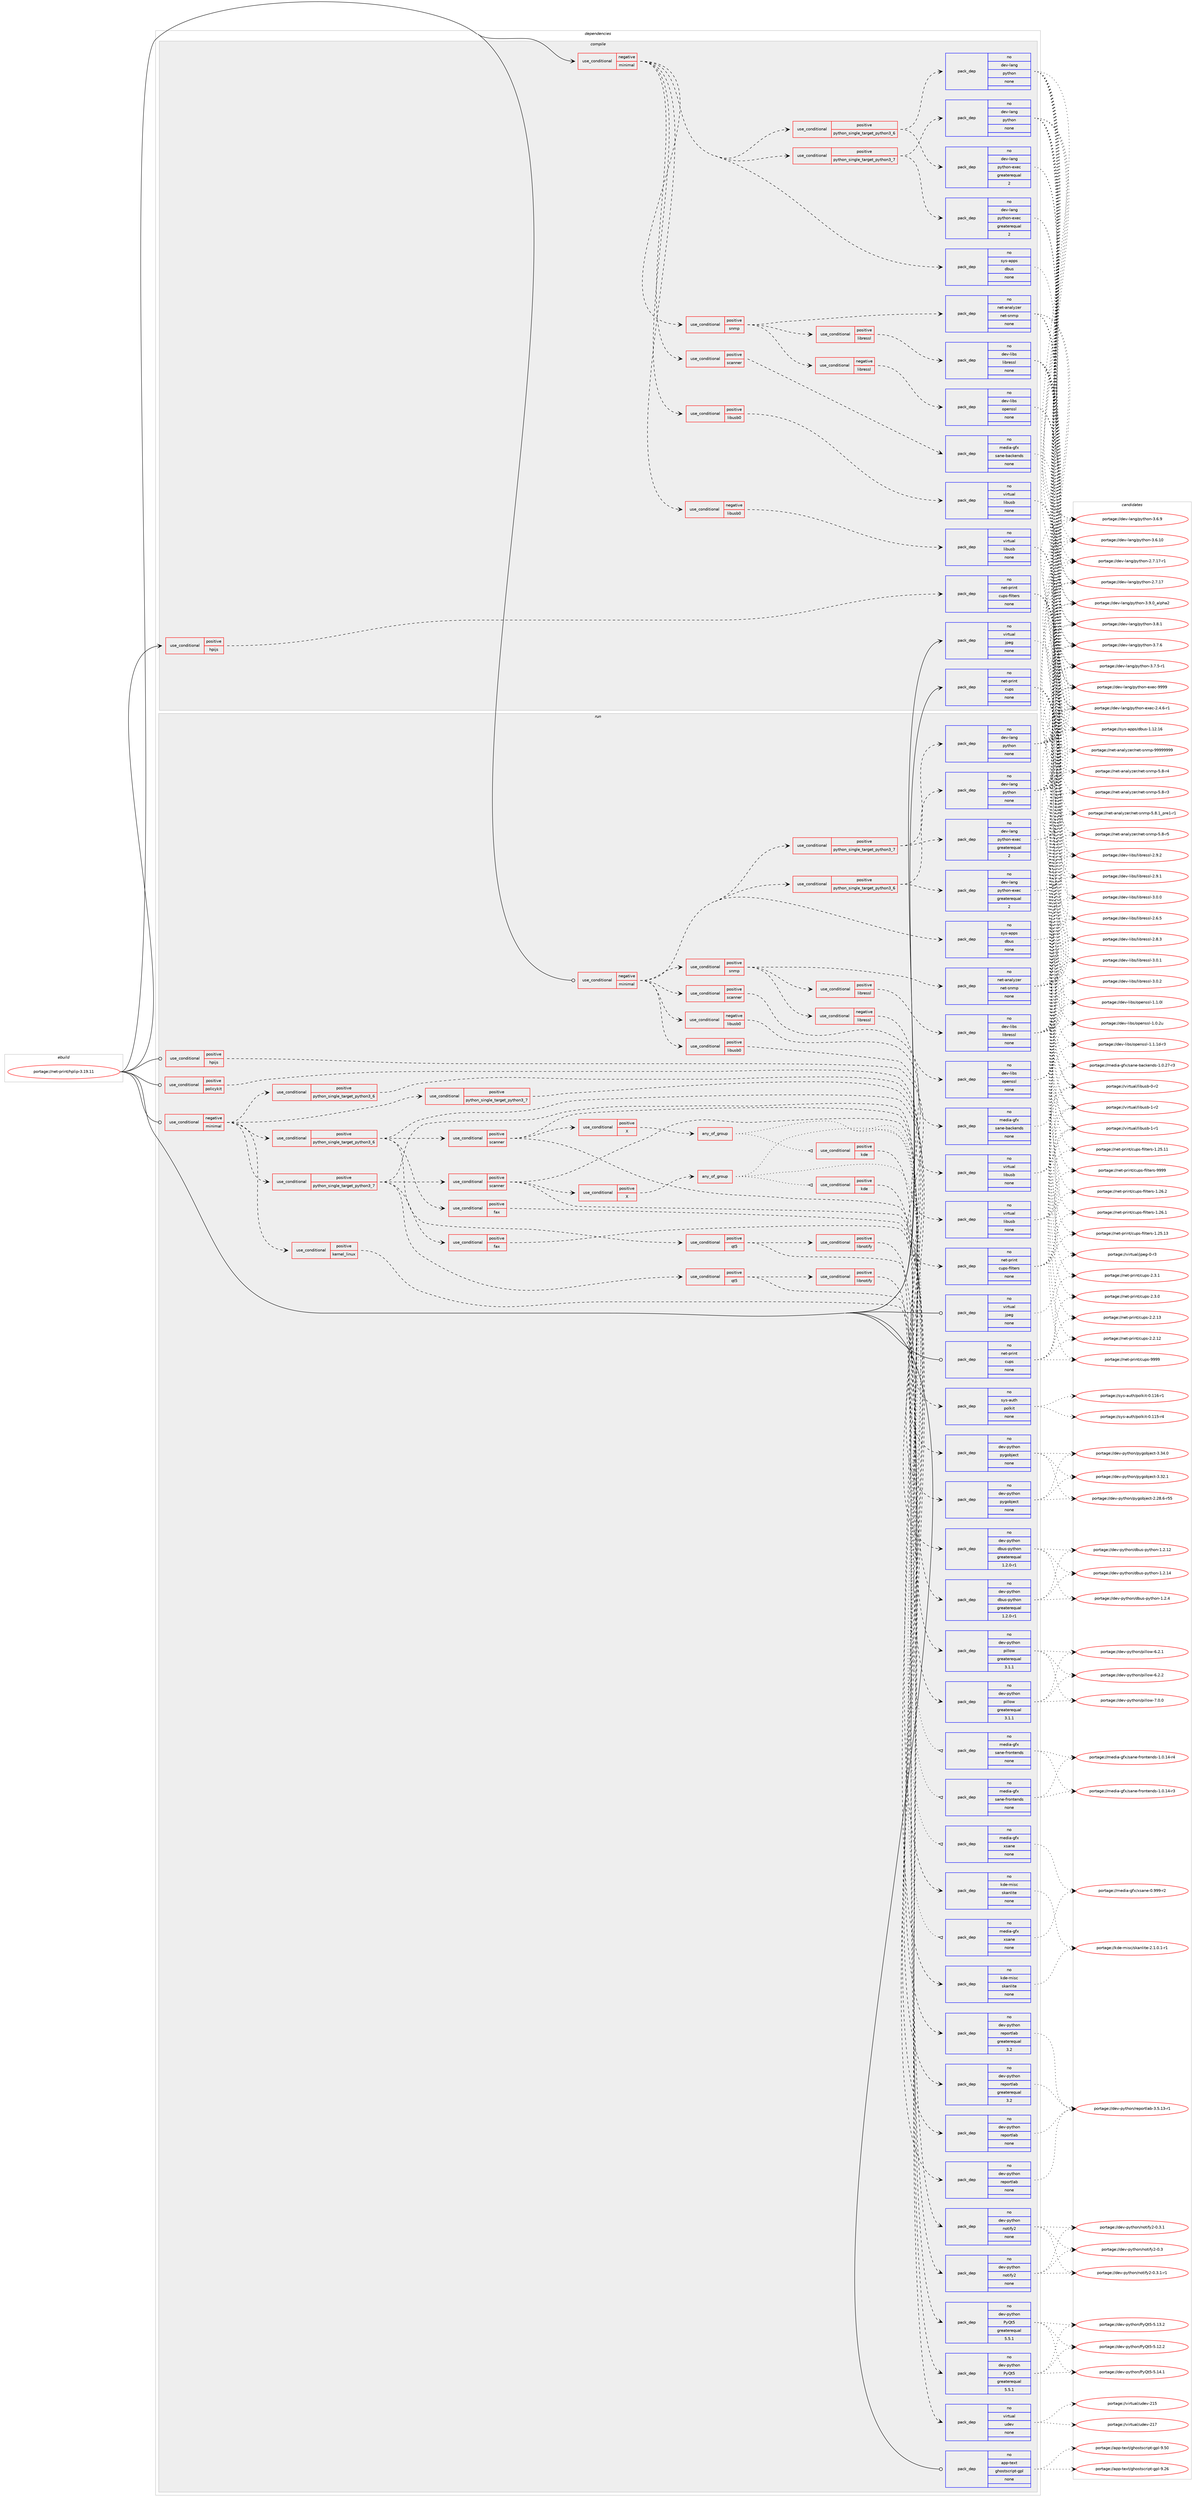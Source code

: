 digraph prolog {

# *************
# Graph options
# *************

newrank=true;
concentrate=true;
compound=true;
graph [rankdir=LR,fontname=Helvetica,fontsize=10,ranksep=1.5];#, ranksep=2.5, nodesep=0.2];
edge  [arrowhead=vee];
node  [fontname=Helvetica,fontsize=10];

# **********
# The ebuild
# **********

subgraph cluster_leftcol {
color=gray;
rank=same;
label=<<i>ebuild</i>>;
id [label="portage://net-print/hplip-3.19.11", color=red, width=4, href="../net-print/hplip-3.19.11.svg"];
}

# ****************
# The dependencies
# ****************

subgraph cluster_midcol {
color=gray;
label=<<i>dependencies</i>>;
subgraph cluster_compile {
fillcolor="#eeeeee";
style=filled;
label=<<i>compile</i>>;
subgraph cond23195 {
dependency115061 [label=<<TABLE BORDER="0" CELLBORDER="1" CELLSPACING="0" CELLPADDING="4"><TR><TD ROWSPAN="3" CELLPADDING="10">use_conditional</TD></TR><TR><TD>negative</TD></TR><TR><TD>minimal</TD></TR></TABLE>>, shape=none, color=red];
subgraph cond23196 {
dependency115062 [label=<<TABLE BORDER="0" CELLBORDER="1" CELLSPACING="0" CELLPADDING="4"><TR><TD ROWSPAN="3" CELLPADDING="10">use_conditional</TD></TR><TR><TD>positive</TD></TR><TR><TD>python_single_target_python3_6</TD></TR></TABLE>>, shape=none, color=red];
subgraph pack89951 {
dependency115063 [label=<<TABLE BORDER="0" CELLBORDER="1" CELLSPACING="0" CELLPADDING="4" WIDTH="220"><TR><TD ROWSPAN="6" CELLPADDING="30">pack_dep</TD></TR><TR><TD WIDTH="110">no</TD></TR><TR><TD>dev-lang</TD></TR><TR><TD>python</TD></TR><TR><TD>none</TD></TR><TR><TD></TD></TR></TABLE>>, shape=none, color=blue];
}
dependency115062:e -> dependency115063:w [weight=20,style="dashed",arrowhead="vee"];
subgraph pack89952 {
dependency115064 [label=<<TABLE BORDER="0" CELLBORDER="1" CELLSPACING="0" CELLPADDING="4" WIDTH="220"><TR><TD ROWSPAN="6" CELLPADDING="30">pack_dep</TD></TR><TR><TD WIDTH="110">no</TD></TR><TR><TD>dev-lang</TD></TR><TR><TD>python-exec</TD></TR><TR><TD>greaterequal</TD></TR><TR><TD>2</TD></TR></TABLE>>, shape=none, color=blue];
}
dependency115062:e -> dependency115064:w [weight=20,style="dashed",arrowhead="vee"];
}
dependency115061:e -> dependency115062:w [weight=20,style="dashed",arrowhead="vee"];
subgraph cond23197 {
dependency115065 [label=<<TABLE BORDER="0" CELLBORDER="1" CELLSPACING="0" CELLPADDING="4"><TR><TD ROWSPAN="3" CELLPADDING="10">use_conditional</TD></TR><TR><TD>positive</TD></TR><TR><TD>python_single_target_python3_7</TD></TR></TABLE>>, shape=none, color=red];
subgraph pack89953 {
dependency115066 [label=<<TABLE BORDER="0" CELLBORDER="1" CELLSPACING="0" CELLPADDING="4" WIDTH="220"><TR><TD ROWSPAN="6" CELLPADDING="30">pack_dep</TD></TR><TR><TD WIDTH="110">no</TD></TR><TR><TD>dev-lang</TD></TR><TR><TD>python</TD></TR><TR><TD>none</TD></TR><TR><TD></TD></TR></TABLE>>, shape=none, color=blue];
}
dependency115065:e -> dependency115066:w [weight=20,style="dashed",arrowhead="vee"];
subgraph pack89954 {
dependency115067 [label=<<TABLE BORDER="0" CELLBORDER="1" CELLSPACING="0" CELLPADDING="4" WIDTH="220"><TR><TD ROWSPAN="6" CELLPADDING="30">pack_dep</TD></TR><TR><TD WIDTH="110">no</TD></TR><TR><TD>dev-lang</TD></TR><TR><TD>python-exec</TD></TR><TR><TD>greaterequal</TD></TR><TR><TD>2</TD></TR></TABLE>>, shape=none, color=blue];
}
dependency115065:e -> dependency115067:w [weight=20,style="dashed",arrowhead="vee"];
}
dependency115061:e -> dependency115065:w [weight=20,style="dashed",arrowhead="vee"];
subgraph pack89955 {
dependency115068 [label=<<TABLE BORDER="0" CELLBORDER="1" CELLSPACING="0" CELLPADDING="4" WIDTH="220"><TR><TD ROWSPAN="6" CELLPADDING="30">pack_dep</TD></TR><TR><TD WIDTH="110">no</TD></TR><TR><TD>sys-apps</TD></TR><TR><TD>dbus</TD></TR><TR><TD>none</TD></TR><TR><TD></TD></TR></TABLE>>, shape=none, color=blue];
}
dependency115061:e -> dependency115068:w [weight=20,style="dashed",arrowhead="vee"];
subgraph cond23198 {
dependency115069 [label=<<TABLE BORDER="0" CELLBORDER="1" CELLSPACING="0" CELLPADDING="4"><TR><TD ROWSPAN="3" CELLPADDING="10">use_conditional</TD></TR><TR><TD>negative</TD></TR><TR><TD>libusb0</TD></TR></TABLE>>, shape=none, color=red];
subgraph pack89956 {
dependency115070 [label=<<TABLE BORDER="0" CELLBORDER="1" CELLSPACING="0" CELLPADDING="4" WIDTH="220"><TR><TD ROWSPAN="6" CELLPADDING="30">pack_dep</TD></TR><TR><TD WIDTH="110">no</TD></TR><TR><TD>virtual</TD></TR><TR><TD>libusb</TD></TR><TR><TD>none</TD></TR><TR><TD></TD></TR></TABLE>>, shape=none, color=blue];
}
dependency115069:e -> dependency115070:w [weight=20,style="dashed",arrowhead="vee"];
}
dependency115061:e -> dependency115069:w [weight=20,style="dashed",arrowhead="vee"];
subgraph cond23199 {
dependency115071 [label=<<TABLE BORDER="0" CELLBORDER="1" CELLSPACING="0" CELLPADDING="4"><TR><TD ROWSPAN="3" CELLPADDING="10">use_conditional</TD></TR><TR><TD>positive</TD></TR><TR><TD>libusb0</TD></TR></TABLE>>, shape=none, color=red];
subgraph pack89957 {
dependency115072 [label=<<TABLE BORDER="0" CELLBORDER="1" CELLSPACING="0" CELLPADDING="4" WIDTH="220"><TR><TD ROWSPAN="6" CELLPADDING="30">pack_dep</TD></TR><TR><TD WIDTH="110">no</TD></TR><TR><TD>virtual</TD></TR><TR><TD>libusb</TD></TR><TR><TD>none</TD></TR><TR><TD></TD></TR></TABLE>>, shape=none, color=blue];
}
dependency115071:e -> dependency115072:w [weight=20,style="dashed",arrowhead="vee"];
}
dependency115061:e -> dependency115071:w [weight=20,style="dashed",arrowhead="vee"];
subgraph cond23200 {
dependency115073 [label=<<TABLE BORDER="0" CELLBORDER="1" CELLSPACING="0" CELLPADDING="4"><TR><TD ROWSPAN="3" CELLPADDING="10">use_conditional</TD></TR><TR><TD>positive</TD></TR><TR><TD>scanner</TD></TR></TABLE>>, shape=none, color=red];
subgraph pack89958 {
dependency115074 [label=<<TABLE BORDER="0" CELLBORDER="1" CELLSPACING="0" CELLPADDING="4" WIDTH="220"><TR><TD ROWSPAN="6" CELLPADDING="30">pack_dep</TD></TR><TR><TD WIDTH="110">no</TD></TR><TR><TD>media-gfx</TD></TR><TR><TD>sane-backends</TD></TR><TR><TD>none</TD></TR><TR><TD></TD></TR></TABLE>>, shape=none, color=blue];
}
dependency115073:e -> dependency115074:w [weight=20,style="dashed",arrowhead="vee"];
}
dependency115061:e -> dependency115073:w [weight=20,style="dashed",arrowhead="vee"];
subgraph cond23201 {
dependency115075 [label=<<TABLE BORDER="0" CELLBORDER="1" CELLSPACING="0" CELLPADDING="4"><TR><TD ROWSPAN="3" CELLPADDING="10">use_conditional</TD></TR><TR><TD>positive</TD></TR><TR><TD>snmp</TD></TR></TABLE>>, shape=none, color=red];
subgraph cond23202 {
dependency115076 [label=<<TABLE BORDER="0" CELLBORDER="1" CELLSPACING="0" CELLPADDING="4"><TR><TD ROWSPAN="3" CELLPADDING="10">use_conditional</TD></TR><TR><TD>negative</TD></TR><TR><TD>libressl</TD></TR></TABLE>>, shape=none, color=red];
subgraph pack89959 {
dependency115077 [label=<<TABLE BORDER="0" CELLBORDER="1" CELLSPACING="0" CELLPADDING="4" WIDTH="220"><TR><TD ROWSPAN="6" CELLPADDING="30">pack_dep</TD></TR><TR><TD WIDTH="110">no</TD></TR><TR><TD>dev-libs</TD></TR><TR><TD>openssl</TD></TR><TR><TD>none</TD></TR><TR><TD></TD></TR></TABLE>>, shape=none, color=blue];
}
dependency115076:e -> dependency115077:w [weight=20,style="dashed",arrowhead="vee"];
}
dependency115075:e -> dependency115076:w [weight=20,style="dashed",arrowhead="vee"];
subgraph cond23203 {
dependency115078 [label=<<TABLE BORDER="0" CELLBORDER="1" CELLSPACING="0" CELLPADDING="4"><TR><TD ROWSPAN="3" CELLPADDING="10">use_conditional</TD></TR><TR><TD>positive</TD></TR><TR><TD>libressl</TD></TR></TABLE>>, shape=none, color=red];
subgraph pack89960 {
dependency115079 [label=<<TABLE BORDER="0" CELLBORDER="1" CELLSPACING="0" CELLPADDING="4" WIDTH="220"><TR><TD ROWSPAN="6" CELLPADDING="30">pack_dep</TD></TR><TR><TD WIDTH="110">no</TD></TR><TR><TD>dev-libs</TD></TR><TR><TD>libressl</TD></TR><TR><TD>none</TD></TR><TR><TD></TD></TR></TABLE>>, shape=none, color=blue];
}
dependency115078:e -> dependency115079:w [weight=20,style="dashed",arrowhead="vee"];
}
dependency115075:e -> dependency115078:w [weight=20,style="dashed",arrowhead="vee"];
subgraph pack89961 {
dependency115080 [label=<<TABLE BORDER="0" CELLBORDER="1" CELLSPACING="0" CELLPADDING="4" WIDTH="220"><TR><TD ROWSPAN="6" CELLPADDING="30">pack_dep</TD></TR><TR><TD WIDTH="110">no</TD></TR><TR><TD>net-analyzer</TD></TR><TR><TD>net-snmp</TD></TR><TR><TD>none</TD></TR><TR><TD></TD></TR></TABLE>>, shape=none, color=blue];
}
dependency115075:e -> dependency115080:w [weight=20,style="dashed",arrowhead="vee"];
}
dependency115061:e -> dependency115075:w [weight=20,style="dashed",arrowhead="vee"];
}
id:e -> dependency115061:w [weight=20,style="solid",arrowhead="vee"];
subgraph cond23204 {
dependency115081 [label=<<TABLE BORDER="0" CELLBORDER="1" CELLSPACING="0" CELLPADDING="4"><TR><TD ROWSPAN="3" CELLPADDING="10">use_conditional</TD></TR><TR><TD>positive</TD></TR><TR><TD>hpijs</TD></TR></TABLE>>, shape=none, color=red];
subgraph pack89962 {
dependency115082 [label=<<TABLE BORDER="0" CELLBORDER="1" CELLSPACING="0" CELLPADDING="4" WIDTH="220"><TR><TD ROWSPAN="6" CELLPADDING="30">pack_dep</TD></TR><TR><TD WIDTH="110">no</TD></TR><TR><TD>net-print</TD></TR><TR><TD>cups-filters</TD></TR><TR><TD>none</TD></TR><TR><TD></TD></TR></TABLE>>, shape=none, color=blue];
}
dependency115081:e -> dependency115082:w [weight=20,style="dashed",arrowhead="vee"];
}
id:e -> dependency115081:w [weight=20,style="solid",arrowhead="vee"];
subgraph pack89963 {
dependency115083 [label=<<TABLE BORDER="0" CELLBORDER="1" CELLSPACING="0" CELLPADDING="4" WIDTH="220"><TR><TD ROWSPAN="6" CELLPADDING="30">pack_dep</TD></TR><TR><TD WIDTH="110">no</TD></TR><TR><TD>net-print</TD></TR><TR><TD>cups</TD></TR><TR><TD>none</TD></TR><TR><TD></TD></TR></TABLE>>, shape=none, color=blue];
}
id:e -> dependency115083:w [weight=20,style="solid",arrowhead="vee"];
subgraph pack89964 {
dependency115084 [label=<<TABLE BORDER="0" CELLBORDER="1" CELLSPACING="0" CELLPADDING="4" WIDTH="220"><TR><TD ROWSPAN="6" CELLPADDING="30">pack_dep</TD></TR><TR><TD WIDTH="110">no</TD></TR><TR><TD>virtual</TD></TR><TR><TD>jpeg</TD></TR><TR><TD>none</TD></TR><TR><TD></TD></TR></TABLE>>, shape=none, color=blue];
}
id:e -> dependency115084:w [weight=20,style="solid",arrowhead="vee"];
}
subgraph cluster_compileandrun {
fillcolor="#eeeeee";
style=filled;
label=<<i>compile and run</i>>;
}
subgraph cluster_run {
fillcolor="#eeeeee";
style=filled;
label=<<i>run</i>>;
subgraph cond23205 {
dependency115085 [label=<<TABLE BORDER="0" CELLBORDER="1" CELLSPACING="0" CELLPADDING="4"><TR><TD ROWSPAN="3" CELLPADDING="10">use_conditional</TD></TR><TR><TD>negative</TD></TR><TR><TD>minimal</TD></TR></TABLE>>, shape=none, color=red];
subgraph cond23206 {
dependency115086 [label=<<TABLE BORDER="0" CELLBORDER="1" CELLSPACING="0" CELLPADDING="4"><TR><TD ROWSPAN="3" CELLPADDING="10">use_conditional</TD></TR><TR><TD>positive</TD></TR><TR><TD>python_single_target_python3_6</TD></TR></TABLE>>, shape=none, color=red];
subgraph pack89965 {
dependency115087 [label=<<TABLE BORDER="0" CELLBORDER="1" CELLSPACING="0" CELLPADDING="4" WIDTH="220"><TR><TD ROWSPAN="6" CELLPADDING="30">pack_dep</TD></TR><TR><TD WIDTH="110">no</TD></TR><TR><TD>dev-lang</TD></TR><TR><TD>python</TD></TR><TR><TD>none</TD></TR><TR><TD></TD></TR></TABLE>>, shape=none, color=blue];
}
dependency115086:e -> dependency115087:w [weight=20,style="dashed",arrowhead="vee"];
subgraph pack89966 {
dependency115088 [label=<<TABLE BORDER="0" CELLBORDER="1" CELLSPACING="0" CELLPADDING="4" WIDTH="220"><TR><TD ROWSPAN="6" CELLPADDING="30">pack_dep</TD></TR><TR><TD WIDTH="110">no</TD></TR><TR><TD>dev-lang</TD></TR><TR><TD>python-exec</TD></TR><TR><TD>greaterequal</TD></TR><TR><TD>2</TD></TR></TABLE>>, shape=none, color=blue];
}
dependency115086:e -> dependency115088:w [weight=20,style="dashed",arrowhead="vee"];
}
dependency115085:e -> dependency115086:w [weight=20,style="dashed",arrowhead="vee"];
subgraph cond23207 {
dependency115089 [label=<<TABLE BORDER="0" CELLBORDER="1" CELLSPACING="0" CELLPADDING="4"><TR><TD ROWSPAN="3" CELLPADDING="10">use_conditional</TD></TR><TR><TD>positive</TD></TR><TR><TD>python_single_target_python3_7</TD></TR></TABLE>>, shape=none, color=red];
subgraph pack89967 {
dependency115090 [label=<<TABLE BORDER="0" CELLBORDER="1" CELLSPACING="0" CELLPADDING="4" WIDTH="220"><TR><TD ROWSPAN="6" CELLPADDING="30">pack_dep</TD></TR><TR><TD WIDTH="110">no</TD></TR><TR><TD>dev-lang</TD></TR><TR><TD>python</TD></TR><TR><TD>none</TD></TR><TR><TD></TD></TR></TABLE>>, shape=none, color=blue];
}
dependency115089:e -> dependency115090:w [weight=20,style="dashed",arrowhead="vee"];
subgraph pack89968 {
dependency115091 [label=<<TABLE BORDER="0" CELLBORDER="1" CELLSPACING="0" CELLPADDING="4" WIDTH="220"><TR><TD ROWSPAN="6" CELLPADDING="30">pack_dep</TD></TR><TR><TD WIDTH="110">no</TD></TR><TR><TD>dev-lang</TD></TR><TR><TD>python-exec</TD></TR><TR><TD>greaterequal</TD></TR><TR><TD>2</TD></TR></TABLE>>, shape=none, color=blue];
}
dependency115089:e -> dependency115091:w [weight=20,style="dashed",arrowhead="vee"];
}
dependency115085:e -> dependency115089:w [weight=20,style="dashed",arrowhead="vee"];
subgraph pack89969 {
dependency115092 [label=<<TABLE BORDER="0" CELLBORDER="1" CELLSPACING="0" CELLPADDING="4" WIDTH="220"><TR><TD ROWSPAN="6" CELLPADDING="30">pack_dep</TD></TR><TR><TD WIDTH="110">no</TD></TR><TR><TD>sys-apps</TD></TR><TR><TD>dbus</TD></TR><TR><TD>none</TD></TR><TR><TD></TD></TR></TABLE>>, shape=none, color=blue];
}
dependency115085:e -> dependency115092:w [weight=20,style="dashed",arrowhead="vee"];
subgraph cond23208 {
dependency115093 [label=<<TABLE BORDER="0" CELLBORDER="1" CELLSPACING="0" CELLPADDING="4"><TR><TD ROWSPAN="3" CELLPADDING="10">use_conditional</TD></TR><TR><TD>negative</TD></TR><TR><TD>libusb0</TD></TR></TABLE>>, shape=none, color=red];
subgraph pack89970 {
dependency115094 [label=<<TABLE BORDER="0" CELLBORDER="1" CELLSPACING="0" CELLPADDING="4" WIDTH="220"><TR><TD ROWSPAN="6" CELLPADDING="30">pack_dep</TD></TR><TR><TD WIDTH="110">no</TD></TR><TR><TD>virtual</TD></TR><TR><TD>libusb</TD></TR><TR><TD>none</TD></TR><TR><TD></TD></TR></TABLE>>, shape=none, color=blue];
}
dependency115093:e -> dependency115094:w [weight=20,style="dashed",arrowhead="vee"];
}
dependency115085:e -> dependency115093:w [weight=20,style="dashed",arrowhead="vee"];
subgraph cond23209 {
dependency115095 [label=<<TABLE BORDER="0" CELLBORDER="1" CELLSPACING="0" CELLPADDING="4"><TR><TD ROWSPAN="3" CELLPADDING="10">use_conditional</TD></TR><TR><TD>positive</TD></TR><TR><TD>libusb0</TD></TR></TABLE>>, shape=none, color=red];
subgraph pack89971 {
dependency115096 [label=<<TABLE BORDER="0" CELLBORDER="1" CELLSPACING="0" CELLPADDING="4" WIDTH="220"><TR><TD ROWSPAN="6" CELLPADDING="30">pack_dep</TD></TR><TR><TD WIDTH="110">no</TD></TR><TR><TD>virtual</TD></TR><TR><TD>libusb</TD></TR><TR><TD>none</TD></TR><TR><TD></TD></TR></TABLE>>, shape=none, color=blue];
}
dependency115095:e -> dependency115096:w [weight=20,style="dashed",arrowhead="vee"];
}
dependency115085:e -> dependency115095:w [weight=20,style="dashed",arrowhead="vee"];
subgraph cond23210 {
dependency115097 [label=<<TABLE BORDER="0" CELLBORDER="1" CELLSPACING="0" CELLPADDING="4"><TR><TD ROWSPAN="3" CELLPADDING="10">use_conditional</TD></TR><TR><TD>positive</TD></TR><TR><TD>scanner</TD></TR></TABLE>>, shape=none, color=red];
subgraph pack89972 {
dependency115098 [label=<<TABLE BORDER="0" CELLBORDER="1" CELLSPACING="0" CELLPADDING="4" WIDTH="220"><TR><TD ROWSPAN="6" CELLPADDING="30">pack_dep</TD></TR><TR><TD WIDTH="110">no</TD></TR><TR><TD>media-gfx</TD></TR><TR><TD>sane-backends</TD></TR><TR><TD>none</TD></TR><TR><TD></TD></TR></TABLE>>, shape=none, color=blue];
}
dependency115097:e -> dependency115098:w [weight=20,style="dashed",arrowhead="vee"];
}
dependency115085:e -> dependency115097:w [weight=20,style="dashed",arrowhead="vee"];
subgraph cond23211 {
dependency115099 [label=<<TABLE BORDER="0" CELLBORDER="1" CELLSPACING="0" CELLPADDING="4"><TR><TD ROWSPAN="3" CELLPADDING="10">use_conditional</TD></TR><TR><TD>positive</TD></TR><TR><TD>snmp</TD></TR></TABLE>>, shape=none, color=red];
subgraph cond23212 {
dependency115100 [label=<<TABLE BORDER="0" CELLBORDER="1" CELLSPACING="0" CELLPADDING="4"><TR><TD ROWSPAN="3" CELLPADDING="10">use_conditional</TD></TR><TR><TD>negative</TD></TR><TR><TD>libressl</TD></TR></TABLE>>, shape=none, color=red];
subgraph pack89973 {
dependency115101 [label=<<TABLE BORDER="0" CELLBORDER="1" CELLSPACING="0" CELLPADDING="4" WIDTH="220"><TR><TD ROWSPAN="6" CELLPADDING="30">pack_dep</TD></TR><TR><TD WIDTH="110">no</TD></TR><TR><TD>dev-libs</TD></TR><TR><TD>openssl</TD></TR><TR><TD>none</TD></TR><TR><TD></TD></TR></TABLE>>, shape=none, color=blue];
}
dependency115100:e -> dependency115101:w [weight=20,style="dashed",arrowhead="vee"];
}
dependency115099:e -> dependency115100:w [weight=20,style="dashed",arrowhead="vee"];
subgraph cond23213 {
dependency115102 [label=<<TABLE BORDER="0" CELLBORDER="1" CELLSPACING="0" CELLPADDING="4"><TR><TD ROWSPAN="3" CELLPADDING="10">use_conditional</TD></TR><TR><TD>positive</TD></TR><TR><TD>libressl</TD></TR></TABLE>>, shape=none, color=red];
subgraph pack89974 {
dependency115103 [label=<<TABLE BORDER="0" CELLBORDER="1" CELLSPACING="0" CELLPADDING="4" WIDTH="220"><TR><TD ROWSPAN="6" CELLPADDING="30">pack_dep</TD></TR><TR><TD WIDTH="110">no</TD></TR><TR><TD>dev-libs</TD></TR><TR><TD>libressl</TD></TR><TR><TD>none</TD></TR><TR><TD></TD></TR></TABLE>>, shape=none, color=blue];
}
dependency115102:e -> dependency115103:w [weight=20,style="dashed",arrowhead="vee"];
}
dependency115099:e -> dependency115102:w [weight=20,style="dashed",arrowhead="vee"];
subgraph pack89975 {
dependency115104 [label=<<TABLE BORDER="0" CELLBORDER="1" CELLSPACING="0" CELLPADDING="4" WIDTH="220"><TR><TD ROWSPAN="6" CELLPADDING="30">pack_dep</TD></TR><TR><TD WIDTH="110">no</TD></TR><TR><TD>net-analyzer</TD></TR><TR><TD>net-snmp</TD></TR><TR><TD>none</TD></TR><TR><TD></TD></TR></TABLE>>, shape=none, color=blue];
}
dependency115099:e -> dependency115104:w [weight=20,style="dashed",arrowhead="vee"];
}
dependency115085:e -> dependency115099:w [weight=20,style="dashed",arrowhead="vee"];
}
id:e -> dependency115085:w [weight=20,style="solid",arrowhead="odot"];
subgraph cond23214 {
dependency115105 [label=<<TABLE BORDER="0" CELLBORDER="1" CELLSPACING="0" CELLPADDING="4"><TR><TD ROWSPAN="3" CELLPADDING="10">use_conditional</TD></TR><TR><TD>negative</TD></TR><TR><TD>minimal</TD></TR></TABLE>>, shape=none, color=red];
subgraph cond23215 {
dependency115106 [label=<<TABLE BORDER="0" CELLBORDER="1" CELLSPACING="0" CELLPADDING="4"><TR><TD ROWSPAN="3" CELLPADDING="10">use_conditional</TD></TR><TR><TD>positive</TD></TR><TR><TD>python_single_target_python3_6</TD></TR></TABLE>>, shape=none, color=red];
subgraph pack89976 {
dependency115107 [label=<<TABLE BORDER="0" CELLBORDER="1" CELLSPACING="0" CELLPADDING="4" WIDTH="220"><TR><TD ROWSPAN="6" CELLPADDING="30">pack_dep</TD></TR><TR><TD WIDTH="110">no</TD></TR><TR><TD>dev-python</TD></TR><TR><TD>pygobject</TD></TR><TR><TD>none</TD></TR><TR><TD></TD></TR></TABLE>>, shape=none, color=blue];
}
dependency115106:e -> dependency115107:w [weight=20,style="dashed",arrowhead="vee"];
}
dependency115105:e -> dependency115106:w [weight=20,style="dashed",arrowhead="vee"];
subgraph cond23216 {
dependency115108 [label=<<TABLE BORDER="0" CELLBORDER="1" CELLSPACING="0" CELLPADDING="4"><TR><TD ROWSPAN="3" CELLPADDING="10">use_conditional</TD></TR><TR><TD>positive</TD></TR><TR><TD>python_single_target_python3_7</TD></TR></TABLE>>, shape=none, color=red];
subgraph pack89977 {
dependency115109 [label=<<TABLE BORDER="0" CELLBORDER="1" CELLSPACING="0" CELLPADDING="4" WIDTH="220"><TR><TD ROWSPAN="6" CELLPADDING="30">pack_dep</TD></TR><TR><TD WIDTH="110">no</TD></TR><TR><TD>dev-python</TD></TR><TR><TD>pygobject</TD></TR><TR><TD>none</TD></TR><TR><TD></TD></TR></TABLE>>, shape=none, color=blue];
}
dependency115108:e -> dependency115109:w [weight=20,style="dashed",arrowhead="vee"];
}
dependency115105:e -> dependency115108:w [weight=20,style="dashed",arrowhead="vee"];
subgraph cond23217 {
dependency115110 [label=<<TABLE BORDER="0" CELLBORDER="1" CELLSPACING="0" CELLPADDING="4"><TR><TD ROWSPAN="3" CELLPADDING="10">use_conditional</TD></TR><TR><TD>positive</TD></TR><TR><TD>kernel_linux</TD></TR></TABLE>>, shape=none, color=red];
subgraph pack89978 {
dependency115111 [label=<<TABLE BORDER="0" CELLBORDER="1" CELLSPACING="0" CELLPADDING="4" WIDTH="220"><TR><TD ROWSPAN="6" CELLPADDING="30">pack_dep</TD></TR><TR><TD WIDTH="110">no</TD></TR><TR><TD>virtual</TD></TR><TR><TD>udev</TD></TR><TR><TD>none</TD></TR><TR><TD></TD></TR></TABLE>>, shape=none, color=blue];
}
dependency115110:e -> dependency115111:w [weight=20,style="dashed",arrowhead="vee"];
}
dependency115105:e -> dependency115110:w [weight=20,style="dashed",arrowhead="vee"];
subgraph cond23218 {
dependency115112 [label=<<TABLE BORDER="0" CELLBORDER="1" CELLSPACING="0" CELLPADDING="4"><TR><TD ROWSPAN="3" CELLPADDING="10">use_conditional</TD></TR><TR><TD>positive</TD></TR><TR><TD>python_single_target_python3_6</TD></TR></TABLE>>, shape=none, color=red];
subgraph pack89979 {
dependency115113 [label=<<TABLE BORDER="0" CELLBORDER="1" CELLSPACING="0" CELLPADDING="4" WIDTH="220"><TR><TD ROWSPAN="6" CELLPADDING="30">pack_dep</TD></TR><TR><TD WIDTH="110">no</TD></TR><TR><TD>dev-python</TD></TR><TR><TD>dbus-python</TD></TR><TR><TD>greaterequal</TD></TR><TR><TD>1.2.0-r1</TD></TR></TABLE>>, shape=none, color=blue];
}
dependency115112:e -> dependency115113:w [weight=20,style="dashed",arrowhead="vee"];
subgraph cond23219 {
dependency115114 [label=<<TABLE BORDER="0" CELLBORDER="1" CELLSPACING="0" CELLPADDING="4"><TR><TD ROWSPAN="3" CELLPADDING="10">use_conditional</TD></TR><TR><TD>positive</TD></TR><TR><TD>fax</TD></TR></TABLE>>, shape=none, color=red];
subgraph pack89980 {
dependency115115 [label=<<TABLE BORDER="0" CELLBORDER="1" CELLSPACING="0" CELLPADDING="4" WIDTH="220"><TR><TD ROWSPAN="6" CELLPADDING="30">pack_dep</TD></TR><TR><TD WIDTH="110">no</TD></TR><TR><TD>dev-python</TD></TR><TR><TD>reportlab</TD></TR><TR><TD>none</TD></TR><TR><TD></TD></TR></TABLE>>, shape=none, color=blue];
}
dependency115114:e -> dependency115115:w [weight=20,style="dashed",arrowhead="vee"];
}
dependency115112:e -> dependency115114:w [weight=20,style="dashed",arrowhead="vee"];
subgraph cond23220 {
dependency115116 [label=<<TABLE BORDER="0" CELLBORDER="1" CELLSPACING="0" CELLPADDING="4"><TR><TD ROWSPAN="3" CELLPADDING="10">use_conditional</TD></TR><TR><TD>positive</TD></TR><TR><TD>qt5</TD></TR></TABLE>>, shape=none, color=red];
subgraph pack89981 {
dependency115117 [label=<<TABLE BORDER="0" CELLBORDER="1" CELLSPACING="0" CELLPADDING="4" WIDTH="220"><TR><TD ROWSPAN="6" CELLPADDING="30">pack_dep</TD></TR><TR><TD WIDTH="110">no</TD></TR><TR><TD>dev-python</TD></TR><TR><TD>PyQt5</TD></TR><TR><TD>greaterequal</TD></TR><TR><TD>5.5.1</TD></TR></TABLE>>, shape=none, color=blue];
}
dependency115116:e -> dependency115117:w [weight=20,style="dashed",arrowhead="vee"];
subgraph cond23221 {
dependency115118 [label=<<TABLE BORDER="0" CELLBORDER="1" CELLSPACING="0" CELLPADDING="4"><TR><TD ROWSPAN="3" CELLPADDING="10">use_conditional</TD></TR><TR><TD>positive</TD></TR><TR><TD>libnotify</TD></TR></TABLE>>, shape=none, color=red];
subgraph pack89982 {
dependency115119 [label=<<TABLE BORDER="0" CELLBORDER="1" CELLSPACING="0" CELLPADDING="4" WIDTH="220"><TR><TD ROWSPAN="6" CELLPADDING="30">pack_dep</TD></TR><TR><TD WIDTH="110">no</TD></TR><TR><TD>dev-python</TD></TR><TR><TD>notify2</TD></TR><TR><TD>none</TD></TR><TR><TD></TD></TR></TABLE>>, shape=none, color=blue];
}
dependency115118:e -> dependency115119:w [weight=20,style="dashed",arrowhead="vee"];
}
dependency115116:e -> dependency115118:w [weight=20,style="dashed",arrowhead="vee"];
}
dependency115112:e -> dependency115116:w [weight=20,style="dashed",arrowhead="vee"];
subgraph cond23222 {
dependency115120 [label=<<TABLE BORDER="0" CELLBORDER="1" CELLSPACING="0" CELLPADDING="4"><TR><TD ROWSPAN="3" CELLPADDING="10">use_conditional</TD></TR><TR><TD>positive</TD></TR><TR><TD>scanner</TD></TR></TABLE>>, shape=none, color=red];
subgraph pack89983 {
dependency115121 [label=<<TABLE BORDER="0" CELLBORDER="1" CELLSPACING="0" CELLPADDING="4" WIDTH="220"><TR><TD ROWSPAN="6" CELLPADDING="30">pack_dep</TD></TR><TR><TD WIDTH="110">no</TD></TR><TR><TD>dev-python</TD></TR><TR><TD>reportlab</TD></TR><TR><TD>greaterequal</TD></TR><TR><TD>3.2</TD></TR></TABLE>>, shape=none, color=blue];
}
dependency115120:e -> dependency115121:w [weight=20,style="dashed",arrowhead="vee"];
subgraph pack89984 {
dependency115122 [label=<<TABLE BORDER="0" CELLBORDER="1" CELLSPACING="0" CELLPADDING="4" WIDTH="220"><TR><TD ROWSPAN="6" CELLPADDING="30">pack_dep</TD></TR><TR><TD WIDTH="110">no</TD></TR><TR><TD>dev-python</TD></TR><TR><TD>pillow</TD></TR><TR><TD>greaterequal</TD></TR><TR><TD>3.1.1</TD></TR></TABLE>>, shape=none, color=blue];
}
dependency115120:e -> dependency115122:w [weight=20,style="dashed",arrowhead="vee"];
subgraph cond23223 {
dependency115123 [label=<<TABLE BORDER="0" CELLBORDER="1" CELLSPACING="0" CELLPADDING="4"><TR><TD ROWSPAN="3" CELLPADDING="10">use_conditional</TD></TR><TR><TD>positive</TD></TR><TR><TD>X</TD></TR></TABLE>>, shape=none, color=red];
subgraph any1816 {
dependency115124 [label=<<TABLE BORDER="0" CELLBORDER="1" CELLSPACING="0" CELLPADDING="4"><TR><TD CELLPADDING="10">any_of_group</TD></TR></TABLE>>, shape=none, color=red];subgraph cond23224 {
dependency115125 [label=<<TABLE BORDER="0" CELLBORDER="1" CELLSPACING="0" CELLPADDING="4"><TR><TD ROWSPAN="3" CELLPADDING="10">use_conditional</TD></TR><TR><TD>positive</TD></TR><TR><TD>kde</TD></TR></TABLE>>, shape=none, color=red];
subgraph pack89985 {
dependency115126 [label=<<TABLE BORDER="0" CELLBORDER="1" CELLSPACING="0" CELLPADDING="4" WIDTH="220"><TR><TD ROWSPAN="6" CELLPADDING="30">pack_dep</TD></TR><TR><TD WIDTH="110">no</TD></TR><TR><TD>kde-misc</TD></TR><TR><TD>skanlite</TD></TR><TR><TD>none</TD></TR><TR><TD></TD></TR></TABLE>>, shape=none, color=blue];
}
dependency115125:e -> dependency115126:w [weight=20,style="dashed",arrowhead="vee"];
}
dependency115124:e -> dependency115125:w [weight=20,style="dotted",arrowhead="oinv"];
subgraph pack89986 {
dependency115127 [label=<<TABLE BORDER="0" CELLBORDER="1" CELLSPACING="0" CELLPADDING="4" WIDTH="220"><TR><TD ROWSPAN="6" CELLPADDING="30">pack_dep</TD></TR><TR><TD WIDTH="110">no</TD></TR><TR><TD>media-gfx</TD></TR><TR><TD>xsane</TD></TR><TR><TD>none</TD></TR><TR><TD></TD></TR></TABLE>>, shape=none, color=blue];
}
dependency115124:e -> dependency115127:w [weight=20,style="dotted",arrowhead="oinv"];
subgraph pack89987 {
dependency115128 [label=<<TABLE BORDER="0" CELLBORDER="1" CELLSPACING="0" CELLPADDING="4" WIDTH="220"><TR><TD ROWSPAN="6" CELLPADDING="30">pack_dep</TD></TR><TR><TD WIDTH="110">no</TD></TR><TR><TD>media-gfx</TD></TR><TR><TD>sane-frontends</TD></TR><TR><TD>none</TD></TR><TR><TD></TD></TR></TABLE>>, shape=none, color=blue];
}
dependency115124:e -> dependency115128:w [weight=20,style="dotted",arrowhead="oinv"];
}
dependency115123:e -> dependency115124:w [weight=20,style="dashed",arrowhead="vee"];
}
dependency115120:e -> dependency115123:w [weight=20,style="dashed",arrowhead="vee"];
}
dependency115112:e -> dependency115120:w [weight=20,style="dashed",arrowhead="vee"];
}
dependency115105:e -> dependency115112:w [weight=20,style="dashed",arrowhead="vee"];
subgraph cond23225 {
dependency115129 [label=<<TABLE BORDER="0" CELLBORDER="1" CELLSPACING="0" CELLPADDING="4"><TR><TD ROWSPAN="3" CELLPADDING="10">use_conditional</TD></TR><TR><TD>positive</TD></TR><TR><TD>python_single_target_python3_7</TD></TR></TABLE>>, shape=none, color=red];
subgraph pack89988 {
dependency115130 [label=<<TABLE BORDER="0" CELLBORDER="1" CELLSPACING="0" CELLPADDING="4" WIDTH="220"><TR><TD ROWSPAN="6" CELLPADDING="30">pack_dep</TD></TR><TR><TD WIDTH="110">no</TD></TR><TR><TD>dev-python</TD></TR><TR><TD>dbus-python</TD></TR><TR><TD>greaterequal</TD></TR><TR><TD>1.2.0-r1</TD></TR></TABLE>>, shape=none, color=blue];
}
dependency115129:e -> dependency115130:w [weight=20,style="dashed",arrowhead="vee"];
subgraph cond23226 {
dependency115131 [label=<<TABLE BORDER="0" CELLBORDER="1" CELLSPACING="0" CELLPADDING="4"><TR><TD ROWSPAN="3" CELLPADDING="10">use_conditional</TD></TR><TR><TD>positive</TD></TR><TR><TD>fax</TD></TR></TABLE>>, shape=none, color=red];
subgraph pack89989 {
dependency115132 [label=<<TABLE BORDER="0" CELLBORDER="1" CELLSPACING="0" CELLPADDING="4" WIDTH="220"><TR><TD ROWSPAN="6" CELLPADDING="30">pack_dep</TD></TR><TR><TD WIDTH="110">no</TD></TR><TR><TD>dev-python</TD></TR><TR><TD>reportlab</TD></TR><TR><TD>none</TD></TR><TR><TD></TD></TR></TABLE>>, shape=none, color=blue];
}
dependency115131:e -> dependency115132:w [weight=20,style="dashed",arrowhead="vee"];
}
dependency115129:e -> dependency115131:w [weight=20,style="dashed",arrowhead="vee"];
subgraph cond23227 {
dependency115133 [label=<<TABLE BORDER="0" CELLBORDER="1" CELLSPACING="0" CELLPADDING="4"><TR><TD ROWSPAN="3" CELLPADDING="10">use_conditional</TD></TR><TR><TD>positive</TD></TR><TR><TD>qt5</TD></TR></TABLE>>, shape=none, color=red];
subgraph pack89990 {
dependency115134 [label=<<TABLE BORDER="0" CELLBORDER="1" CELLSPACING="0" CELLPADDING="4" WIDTH="220"><TR><TD ROWSPAN="6" CELLPADDING="30">pack_dep</TD></TR><TR><TD WIDTH="110">no</TD></TR><TR><TD>dev-python</TD></TR><TR><TD>PyQt5</TD></TR><TR><TD>greaterequal</TD></TR><TR><TD>5.5.1</TD></TR></TABLE>>, shape=none, color=blue];
}
dependency115133:e -> dependency115134:w [weight=20,style="dashed",arrowhead="vee"];
subgraph cond23228 {
dependency115135 [label=<<TABLE BORDER="0" CELLBORDER="1" CELLSPACING="0" CELLPADDING="4"><TR><TD ROWSPAN="3" CELLPADDING="10">use_conditional</TD></TR><TR><TD>positive</TD></TR><TR><TD>libnotify</TD></TR></TABLE>>, shape=none, color=red];
subgraph pack89991 {
dependency115136 [label=<<TABLE BORDER="0" CELLBORDER="1" CELLSPACING="0" CELLPADDING="4" WIDTH="220"><TR><TD ROWSPAN="6" CELLPADDING="30">pack_dep</TD></TR><TR><TD WIDTH="110">no</TD></TR><TR><TD>dev-python</TD></TR><TR><TD>notify2</TD></TR><TR><TD>none</TD></TR><TR><TD></TD></TR></TABLE>>, shape=none, color=blue];
}
dependency115135:e -> dependency115136:w [weight=20,style="dashed",arrowhead="vee"];
}
dependency115133:e -> dependency115135:w [weight=20,style="dashed",arrowhead="vee"];
}
dependency115129:e -> dependency115133:w [weight=20,style="dashed",arrowhead="vee"];
subgraph cond23229 {
dependency115137 [label=<<TABLE BORDER="0" CELLBORDER="1" CELLSPACING="0" CELLPADDING="4"><TR><TD ROWSPAN="3" CELLPADDING="10">use_conditional</TD></TR><TR><TD>positive</TD></TR><TR><TD>scanner</TD></TR></TABLE>>, shape=none, color=red];
subgraph pack89992 {
dependency115138 [label=<<TABLE BORDER="0" CELLBORDER="1" CELLSPACING="0" CELLPADDING="4" WIDTH="220"><TR><TD ROWSPAN="6" CELLPADDING="30">pack_dep</TD></TR><TR><TD WIDTH="110">no</TD></TR><TR><TD>dev-python</TD></TR><TR><TD>reportlab</TD></TR><TR><TD>greaterequal</TD></TR><TR><TD>3.2</TD></TR></TABLE>>, shape=none, color=blue];
}
dependency115137:e -> dependency115138:w [weight=20,style="dashed",arrowhead="vee"];
subgraph pack89993 {
dependency115139 [label=<<TABLE BORDER="0" CELLBORDER="1" CELLSPACING="0" CELLPADDING="4" WIDTH="220"><TR><TD ROWSPAN="6" CELLPADDING="30">pack_dep</TD></TR><TR><TD WIDTH="110">no</TD></TR><TR><TD>dev-python</TD></TR><TR><TD>pillow</TD></TR><TR><TD>greaterequal</TD></TR><TR><TD>3.1.1</TD></TR></TABLE>>, shape=none, color=blue];
}
dependency115137:e -> dependency115139:w [weight=20,style="dashed",arrowhead="vee"];
subgraph cond23230 {
dependency115140 [label=<<TABLE BORDER="0" CELLBORDER="1" CELLSPACING="0" CELLPADDING="4"><TR><TD ROWSPAN="3" CELLPADDING="10">use_conditional</TD></TR><TR><TD>positive</TD></TR><TR><TD>X</TD></TR></TABLE>>, shape=none, color=red];
subgraph any1817 {
dependency115141 [label=<<TABLE BORDER="0" CELLBORDER="1" CELLSPACING="0" CELLPADDING="4"><TR><TD CELLPADDING="10">any_of_group</TD></TR></TABLE>>, shape=none, color=red];subgraph cond23231 {
dependency115142 [label=<<TABLE BORDER="0" CELLBORDER="1" CELLSPACING="0" CELLPADDING="4"><TR><TD ROWSPAN="3" CELLPADDING="10">use_conditional</TD></TR><TR><TD>positive</TD></TR><TR><TD>kde</TD></TR></TABLE>>, shape=none, color=red];
subgraph pack89994 {
dependency115143 [label=<<TABLE BORDER="0" CELLBORDER="1" CELLSPACING="0" CELLPADDING="4" WIDTH="220"><TR><TD ROWSPAN="6" CELLPADDING="30">pack_dep</TD></TR><TR><TD WIDTH="110">no</TD></TR><TR><TD>kde-misc</TD></TR><TR><TD>skanlite</TD></TR><TR><TD>none</TD></TR><TR><TD></TD></TR></TABLE>>, shape=none, color=blue];
}
dependency115142:e -> dependency115143:w [weight=20,style="dashed",arrowhead="vee"];
}
dependency115141:e -> dependency115142:w [weight=20,style="dotted",arrowhead="oinv"];
subgraph pack89995 {
dependency115144 [label=<<TABLE BORDER="0" CELLBORDER="1" CELLSPACING="0" CELLPADDING="4" WIDTH="220"><TR><TD ROWSPAN="6" CELLPADDING="30">pack_dep</TD></TR><TR><TD WIDTH="110">no</TD></TR><TR><TD>media-gfx</TD></TR><TR><TD>xsane</TD></TR><TR><TD>none</TD></TR><TR><TD></TD></TR></TABLE>>, shape=none, color=blue];
}
dependency115141:e -> dependency115144:w [weight=20,style="dotted",arrowhead="oinv"];
subgraph pack89996 {
dependency115145 [label=<<TABLE BORDER="0" CELLBORDER="1" CELLSPACING="0" CELLPADDING="4" WIDTH="220"><TR><TD ROWSPAN="6" CELLPADDING="30">pack_dep</TD></TR><TR><TD WIDTH="110">no</TD></TR><TR><TD>media-gfx</TD></TR><TR><TD>sane-frontends</TD></TR><TR><TD>none</TD></TR><TR><TD></TD></TR></TABLE>>, shape=none, color=blue];
}
dependency115141:e -> dependency115145:w [weight=20,style="dotted",arrowhead="oinv"];
}
dependency115140:e -> dependency115141:w [weight=20,style="dashed",arrowhead="vee"];
}
dependency115137:e -> dependency115140:w [weight=20,style="dashed",arrowhead="vee"];
}
dependency115129:e -> dependency115137:w [weight=20,style="dashed",arrowhead="vee"];
}
dependency115105:e -> dependency115129:w [weight=20,style="dashed",arrowhead="vee"];
}
id:e -> dependency115105:w [weight=20,style="solid",arrowhead="odot"];
subgraph cond23232 {
dependency115146 [label=<<TABLE BORDER="0" CELLBORDER="1" CELLSPACING="0" CELLPADDING="4"><TR><TD ROWSPAN="3" CELLPADDING="10">use_conditional</TD></TR><TR><TD>positive</TD></TR><TR><TD>hpijs</TD></TR></TABLE>>, shape=none, color=red];
subgraph pack89997 {
dependency115147 [label=<<TABLE BORDER="0" CELLBORDER="1" CELLSPACING="0" CELLPADDING="4" WIDTH="220"><TR><TD ROWSPAN="6" CELLPADDING="30">pack_dep</TD></TR><TR><TD WIDTH="110">no</TD></TR><TR><TD>net-print</TD></TR><TR><TD>cups-filters</TD></TR><TR><TD>none</TD></TR><TR><TD></TD></TR></TABLE>>, shape=none, color=blue];
}
dependency115146:e -> dependency115147:w [weight=20,style="dashed",arrowhead="vee"];
}
id:e -> dependency115146:w [weight=20,style="solid",arrowhead="odot"];
subgraph cond23233 {
dependency115148 [label=<<TABLE BORDER="0" CELLBORDER="1" CELLSPACING="0" CELLPADDING="4"><TR><TD ROWSPAN="3" CELLPADDING="10">use_conditional</TD></TR><TR><TD>positive</TD></TR><TR><TD>policykit</TD></TR></TABLE>>, shape=none, color=red];
subgraph pack89998 {
dependency115149 [label=<<TABLE BORDER="0" CELLBORDER="1" CELLSPACING="0" CELLPADDING="4" WIDTH="220"><TR><TD ROWSPAN="6" CELLPADDING="30">pack_dep</TD></TR><TR><TD WIDTH="110">no</TD></TR><TR><TD>sys-auth</TD></TR><TR><TD>polkit</TD></TR><TR><TD>none</TD></TR><TR><TD></TD></TR></TABLE>>, shape=none, color=blue];
}
dependency115148:e -> dependency115149:w [weight=20,style="dashed",arrowhead="vee"];
}
id:e -> dependency115148:w [weight=20,style="solid",arrowhead="odot"];
subgraph pack89999 {
dependency115150 [label=<<TABLE BORDER="0" CELLBORDER="1" CELLSPACING="0" CELLPADDING="4" WIDTH="220"><TR><TD ROWSPAN="6" CELLPADDING="30">pack_dep</TD></TR><TR><TD WIDTH="110">no</TD></TR><TR><TD>app-text</TD></TR><TR><TD>ghostscript-gpl</TD></TR><TR><TD>none</TD></TR><TR><TD></TD></TR></TABLE>>, shape=none, color=blue];
}
id:e -> dependency115150:w [weight=20,style="solid",arrowhead="odot"];
subgraph pack90000 {
dependency115151 [label=<<TABLE BORDER="0" CELLBORDER="1" CELLSPACING="0" CELLPADDING="4" WIDTH="220"><TR><TD ROWSPAN="6" CELLPADDING="30">pack_dep</TD></TR><TR><TD WIDTH="110">no</TD></TR><TR><TD>net-print</TD></TR><TR><TD>cups</TD></TR><TR><TD>none</TD></TR><TR><TD></TD></TR></TABLE>>, shape=none, color=blue];
}
id:e -> dependency115151:w [weight=20,style="solid",arrowhead="odot"];
subgraph pack90001 {
dependency115152 [label=<<TABLE BORDER="0" CELLBORDER="1" CELLSPACING="0" CELLPADDING="4" WIDTH="220"><TR><TD ROWSPAN="6" CELLPADDING="30">pack_dep</TD></TR><TR><TD WIDTH="110">no</TD></TR><TR><TD>virtual</TD></TR><TR><TD>jpeg</TD></TR><TR><TD>none</TD></TR><TR><TD></TD></TR></TABLE>>, shape=none, color=blue];
}
id:e -> dependency115152:w [weight=20,style="solid",arrowhead="odot"];
}
}

# **************
# The candidates
# **************

subgraph cluster_choices {
rank=same;
color=gray;
label=<<i>candidates</i>>;

subgraph choice89951 {
color=black;
nodesep=1;
choice10010111845108971101034711212111610411111045514657464895971081121049750 [label="portage://dev-lang/python-3.9.0_alpha2", color=red, width=4,href="../dev-lang/python-3.9.0_alpha2.svg"];
choice100101118451089711010347112121116104111110455146564649 [label="portage://dev-lang/python-3.8.1", color=red, width=4,href="../dev-lang/python-3.8.1.svg"];
choice100101118451089711010347112121116104111110455146554654 [label="portage://dev-lang/python-3.7.6", color=red, width=4,href="../dev-lang/python-3.7.6.svg"];
choice1001011184510897110103471121211161041111104551465546534511449 [label="portage://dev-lang/python-3.7.5-r1", color=red, width=4,href="../dev-lang/python-3.7.5-r1.svg"];
choice100101118451089711010347112121116104111110455146544657 [label="portage://dev-lang/python-3.6.9", color=red, width=4,href="../dev-lang/python-3.6.9.svg"];
choice10010111845108971101034711212111610411111045514654464948 [label="portage://dev-lang/python-3.6.10", color=red, width=4,href="../dev-lang/python-3.6.10.svg"];
choice100101118451089711010347112121116104111110455046554649554511449 [label="portage://dev-lang/python-2.7.17-r1", color=red, width=4,href="../dev-lang/python-2.7.17-r1.svg"];
choice10010111845108971101034711212111610411111045504655464955 [label="portage://dev-lang/python-2.7.17", color=red, width=4,href="../dev-lang/python-2.7.17.svg"];
dependency115063:e -> choice10010111845108971101034711212111610411111045514657464895971081121049750:w [style=dotted,weight="100"];
dependency115063:e -> choice100101118451089711010347112121116104111110455146564649:w [style=dotted,weight="100"];
dependency115063:e -> choice100101118451089711010347112121116104111110455146554654:w [style=dotted,weight="100"];
dependency115063:e -> choice1001011184510897110103471121211161041111104551465546534511449:w [style=dotted,weight="100"];
dependency115063:e -> choice100101118451089711010347112121116104111110455146544657:w [style=dotted,weight="100"];
dependency115063:e -> choice10010111845108971101034711212111610411111045514654464948:w [style=dotted,weight="100"];
dependency115063:e -> choice100101118451089711010347112121116104111110455046554649554511449:w [style=dotted,weight="100"];
dependency115063:e -> choice10010111845108971101034711212111610411111045504655464955:w [style=dotted,weight="100"];
}
subgraph choice89952 {
color=black;
nodesep=1;
choice10010111845108971101034711212111610411111045101120101994557575757 [label="portage://dev-lang/python-exec-9999", color=red, width=4,href="../dev-lang/python-exec-9999.svg"];
choice10010111845108971101034711212111610411111045101120101994550465246544511449 [label="portage://dev-lang/python-exec-2.4.6-r1", color=red, width=4,href="../dev-lang/python-exec-2.4.6-r1.svg"];
dependency115064:e -> choice10010111845108971101034711212111610411111045101120101994557575757:w [style=dotted,weight="100"];
dependency115064:e -> choice10010111845108971101034711212111610411111045101120101994550465246544511449:w [style=dotted,weight="100"];
}
subgraph choice89953 {
color=black;
nodesep=1;
choice10010111845108971101034711212111610411111045514657464895971081121049750 [label="portage://dev-lang/python-3.9.0_alpha2", color=red, width=4,href="../dev-lang/python-3.9.0_alpha2.svg"];
choice100101118451089711010347112121116104111110455146564649 [label="portage://dev-lang/python-3.8.1", color=red, width=4,href="../dev-lang/python-3.8.1.svg"];
choice100101118451089711010347112121116104111110455146554654 [label="portage://dev-lang/python-3.7.6", color=red, width=4,href="../dev-lang/python-3.7.6.svg"];
choice1001011184510897110103471121211161041111104551465546534511449 [label="portage://dev-lang/python-3.7.5-r1", color=red, width=4,href="../dev-lang/python-3.7.5-r1.svg"];
choice100101118451089711010347112121116104111110455146544657 [label="portage://dev-lang/python-3.6.9", color=red, width=4,href="../dev-lang/python-3.6.9.svg"];
choice10010111845108971101034711212111610411111045514654464948 [label="portage://dev-lang/python-3.6.10", color=red, width=4,href="../dev-lang/python-3.6.10.svg"];
choice100101118451089711010347112121116104111110455046554649554511449 [label="portage://dev-lang/python-2.7.17-r1", color=red, width=4,href="../dev-lang/python-2.7.17-r1.svg"];
choice10010111845108971101034711212111610411111045504655464955 [label="portage://dev-lang/python-2.7.17", color=red, width=4,href="../dev-lang/python-2.7.17.svg"];
dependency115066:e -> choice10010111845108971101034711212111610411111045514657464895971081121049750:w [style=dotted,weight="100"];
dependency115066:e -> choice100101118451089711010347112121116104111110455146564649:w [style=dotted,weight="100"];
dependency115066:e -> choice100101118451089711010347112121116104111110455146554654:w [style=dotted,weight="100"];
dependency115066:e -> choice1001011184510897110103471121211161041111104551465546534511449:w [style=dotted,weight="100"];
dependency115066:e -> choice100101118451089711010347112121116104111110455146544657:w [style=dotted,weight="100"];
dependency115066:e -> choice10010111845108971101034711212111610411111045514654464948:w [style=dotted,weight="100"];
dependency115066:e -> choice100101118451089711010347112121116104111110455046554649554511449:w [style=dotted,weight="100"];
dependency115066:e -> choice10010111845108971101034711212111610411111045504655464955:w [style=dotted,weight="100"];
}
subgraph choice89954 {
color=black;
nodesep=1;
choice10010111845108971101034711212111610411111045101120101994557575757 [label="portage://dev-lang/python-exec-9999", color=red, width=4,href="../dev-lang/python-exec-9999.svg"];
choice10010111845108971101034711212111610411111045101120101994550465246544511449 [label="portage://dev-lang/python-exec-2.4.6-r1", color=red, width=4,href="../dev-lang/python-exec-2.4.6-r1.svg"];
dependency115067:e -> choice10010111845108971101034711212111610411111045101120101994557575757:w [style=dotted,weight="100"];
dependency115067:e -> choice10010111845108971101034711212111610411111045101120101994550465246544511449:w [style=dotted,weight="100"];
}
subgraph choice89955 {
color=black;
nodesep=1;
choice115121115459711211211547100981171154549464950464954 [label="portage://sys-apps/dbus-1.12.16", color=red, width=4,href="../sys-apps/dbus-1.12.16.svg"];
dependency115068:e -> choice115121115459711211211547100981171154549464950464954:w [style=dotted,weight="100"];
}
subgraph choice89956 {
color=black;
nodesep=1;
choice1181051141161179710847108105981171159845494511450 [label="portage://virtual/libusb-1-r2", color=red, width=4,href="../virtual/libusb-1-r2.svg"];
choice1181051141161179710847108105981171159845494511449 [label="portage://virtual/libusb-1-r1", color=red, width=4,href="../virtual/libusb-1-r1.svg"];
choice1181051141161179710847108105981171159845484511450 [label="portage://virtual/libusb-0-r2", color=red, width=4,href="../virtual/libusb-0-r2.svg"];
dependency115070:e -> choice1181051141161179710847108105981171159845494511450:w [style=dotted,weight="100"];
dependency115070:e -> choice1181051141161179710847108105981171159845494511449:w [style=dotted,weight="100"];
dependency115070:e -> choice1181051141161179710847108105981171159845484511450:w [style=dotted,weight="100"];
}
subgraph choice89957 {
color=black;
nodesep=1;
choice1181051141161179710847108105981171159845494511450 [label="portage://virtual/libusb-1-r2", color=red, width=4,href="../virtual/libusb-1-r2.svg"];
choice1181051141161179710847108105981171159845494511449 [label="portage://virtual/libusb-1-r1", color=red, width=4,href="../virtual/libusb-1-r1.svg"];
choice1181051141161179710847108105981171159845484511450 [label="portage://virtual/libusb-0-r2", color=red, width=4,href="../virtual/libusb-0-r2.svg"];
dependency115072:e -> choice1181051141161179710847108105981171159845494511450:w [style=dotted,weight="100"];
dependency115072:e -> choice1181051141161179710847108105981171159845494511449:w [style=dotted,weight="100"];
dependency115072:e -> choice1181051141161179710847108105981171159845484511450:w [style=dotted,weight="100"];
}
subgraph choice89958 {
color=black;
nodesep=1;
choice1091011001059745103102120471159711010145989799107101110100115454946484650554511451 [label="portage://media-gfx/sane-backends-1.0.27-r3", color=red, width=4,href="../media-gfx/sane-backends-1.0.27-r3.svg"];
dependency115074:e -> choice1091011001059745103102120471159711010145989799107101110100115454946484650554511451:w [style=dotted,weight="100"];
}
subgraph choice89959 {
color=black;
nodesep=1;
choice1001011184510810598115471111121011101151151084549464946491004511451 [label="portage://dev-libs/openssl-1.1.1d-r3", color=red, width=4,href="../dev-libs/openssl-1.1.1d-r3.svg"];
choice100101118451081059811547111112101110115115108454946494648108 [label="portage://dev-libs/openssl-1.1.0l", color=red, width=4,href="../dev-libs/openssl-1.1.0l.svg"];
choice100101118451081059811547111112101110115115108454946484650117 [label="portage://dev-libs/openssl-1.0.2u", color=red, width=4,href="../dev-libs/openssl-1.0.2u.svg"];
dependency115077:e -> choice1001011184510810598115471111121011101151151084549464946491004511451:w [style=dotted,weight="100"];
dependency115077:e -> choice100101118451081059811547111112101110115115108454946494648108:w [style=dotted,weight="100"];
dependency115077:e -> choice100101118451081059811547111112101110115115108454946484650117:w [style=dotted,weight="100"];
}
subgraph choice89960 {
color=black;
nodesep=1;
choice10010111845108105981154710810598114101115115108455146484650 [label="portage://dev-libs/libressl-3.0.2", color=red, width=4,href="../dev-libs/libressl-3.0.2.svg"];
choice10010111845108105981154710810598114101115115108455146484649 [label="portage://dev-libs/libressl-3.0.1", color=red, width=4,href="../dev-libs/libressl-3.0.1.svg"];
choice10010111845108105981154710810598114101115115108455146484648 [label="portage://dev-libs/libressl-3.0.0", color=red, width=4,href="../dev-libs/libressl-3.0.0.svg"];
choice10010111845108105981154710810598114101115115108455046574650 [label="portage://dev-libs/libressl-2.9.2", color=red, width=4,href="../dev-libs/libressl-2.9.2.svg"];
choice10010111845108105981154710810598114101115115108455046574649 [label="portage://dev-libs/libressl-2.9.1", color=red, width=4,href="../dev-libs/libressl-2.9.1.svg"];
choice10010111845108105981154710810598114101115115108455046564651 [label="portage://dev-libs/libressl-2.8.3", color=red, width=4,href="../dev-libs/libressl-2.8.3.svg"];
choice10010111845108105981154710810598114101115115108455046544653 [label="portage://dev-libs/libressl-2.6.5", color=red, width=4,href="../dev-libs/libressl-2.6.5.svg"];
dependency115079:e -> choice10010111845108105981154710810598114101115115108455146484650:w [style=dotted,weight="100"];
dependency115079:e -> choice10010111845108105981154710810598114101115115108455146484649:w [style=dotted,weight="100"];
dependency115079:e -> choice10010111845108105981154710810598114101115115108455146484648:w [style=dotted,weight="100"];
dependency115079:e -> choice10010111845108105981154710810598114101115115108455046574650:w [style=dotted,weight="100"];
dependency115079:e -> choice10010111845108105981154710810598114101115115108455046574649:w [style=dotted,weight="100"];
dependency115079:e -> choice10010111845108105981154710810598114101115115108455046564651:w [style=dotted,weight="100"];
dependency115079:e -> choice10010111845108105981154710810598114101115115108455046544653:w [style=dotted,weight="100"];
}
subgraph choice89961 {
color=black;
nodesep=1;
choice1101011164597110971081211221011144711010111645115110109112455757575757575757 [label="portage://net-analyzer/net-snmp-99999999", color=red, width=4,href="../net-analyzer/net-snmp-99999999.svg"];
choice110101116459711097108121122101114471101011164511511010911245534656464995112114101494511449 [label="portage://net-analyzer/net-snmp-5.8.1_pre1-r1", color=red, width=4,href="../net-analyzer/net-snmp-5.8.1_pre1-r1.svg"];
choice1101011164597110971081211221011144711010111645115110109112455346564511453 [label="portage://net-analyzer/net-snmp-5.8-r5", color=red, width=4,href="../net-analyzer/net-snmp-5.8-r5.svg"];
choice1101011164597110971081211221011144711010111645115110109112455346564511452 [label="portage://net-analyzer/net-snmp-5.8-r4", color=red, width=4,href="../net-analyzer/net-snmp-5.8-r4.svg"];
choice1101011164597110971081211221011144711010111645115110109112455346564511451 [label="portage://net-analyzer/net-snmp-5.8-r3", color=red, width=4,href="../net-analyzer/net-snmp-5.8-r3.svg"];
dependency115080:e -> choice1101011164597110971081211221011144711010111645115110109112455757575757575757:w [style=dotted,weight="100"];
dependency115080:e -> choice110101116459711097108121122101114471101011164511511010911245534656464995112114101494511449:w [style=dotted,weight="100"];
dependency115080:e -> choice1101011164597110971081211221011144711010111645115110109112455346564511453:w [style=dotted,weight="100"];
dependency115080:e -> choice1101011164597110971081211221011144711010111645115110109112455346564511452:w [style=dotted,weight="100"];
dependency115080:e -> choice1101011164597110971081211221011144711010111645115110109112455346564511451:w [style=dotted,weight="100"];
}
subgraph choice89962 {
color=black;
nodesep=1;
choice110101116451121141051101164799117112115451021051081161011141154557575757 [label="portage://net-print/cups-filters-9999", color=red, width=4,href="../net-print/cups-filters-9999.svg"];
choice1101011164511211410511011647991171121154510210510811610111411545494650544650 [label="portage://net-print/cups-filters-1.26.2", color=red, width=4,href="../net-print/cups-filters-1.26.2.svg"];
choice1101011164511211410511011647991171121154510210510811610111411545494650544649 [label="portage://net-print/cups-filters-1.26.1", color=red, width=4,href="../net-print/cups-filters-1.26.1.svg"];
choice110101116451121141051101164799117112115451021051081161011141154549465053464951 [label="portage://net-print/cups-filters-1.25.13", color=red, width=4,href="../net-print/cups-filters-1.25.13.svg"];
choice110101116451121141051101164799117112115451021051081161011141154549465053464949 [label="portage://net-print/cups-filters-1.25.11", color=red, width=4,href="../net-print/cups-filters-1.25.11.svg"];
dependency115082:e -> choice110101116451121141051101164799117112115451021051081161011141154557575757:w [style=dotted,weight="100"];
dependency115082:e -> choice1101011164511211410511011647991171121154510210510811610111411545494650544650:w [style=dotted,weight="100"];
dependency115082:e -> choice1101011164511211410511011647991171121154510210510811610111411545494650544649:w [style=dotted,weight="100"];
dependency115082:e -> choice110101116451121141051101164799117112115451021051081161011141154549465053464951:w [style=dotted,weight="100"];
dependency115082:e -> choice110101116451121141051101164799117112115451021051081161011141154549465053464949:w [style=dotted,weight="100"];
}
subgraph choice89963 {
color=black;
nodesep=1;
choice1101011164511211410511011647991171121154557575757 [label="portage://net-print/cups-9999", color=red, width=4,href="../net-print/cups-9999.svg"];
choice110101116451121141051101164799117112115455046514649 [label="portage://net-print/cups-2.3.1", color=red, width=4,href="../net-print/cups-2.3.1.svg"];
choice110101116451121141051101164799117112115455046514648 [label="portage://net-print/cups-2.3.0", color=red, width=4,href="../net-print/cups-2.3.0.svg"];
choice11010111645112114105110116479911711211545504650464951 [label="portage://net-print/cups-2.2.13", color=red, width=4,href="../net-print/cups-2.2.13.svg"];
choice11010111645112114105110116479911711211545504650464950 [label="portage://net-print/cups-2.2.12", color=red, width=4,href="../net-print/cups-2.2.12.svg"];
dependency115083:e -> choice1101011164511211410511011647991171121154557575757:w [style=dotted,weight="100"];
dependency115083:e -> choice110101116451121141051101164799117112115455046514649:w [style=dotted,weight="100"];
dependency115083:e -> choice110101116451121141051101164799117112115455046514648:w [style=dotted,weight="100"];
dependency115083:e -> choice11010111645112114105110116479911711211545504650464951:w [style=dotted,weight="100"];
dependency115083:e -> choice11010111645112114105110116479911711211545504650464950:w [style=dotted,weight="100"];
}
subgraph choice89964 {
color=black;
nodesep=1;
choice118105114116117971084710611210110345484511451 [label="portage://virtual/jpeg-0-r3", color=red, width=4,href="../virtual/jpeg-0-r3.svg"];
dependency115084:e -> choice118105114116117971084710611210110345484511451:w [style=dotted,weight="100"];
}
subgraph choice89965 {
color=black;
nodesep=1;
choice10010111845108971101034711212111610411111045514657464895971081121049750 [label="portage://dev-lang/python-3.9.0_alpha2", color=red, width=4,href="../dev-lang/python-3.9.0_alpha2.svg"];
choice100101118451089711010347112121116104111110455146564649 [label="portage://dev-lang/python-3.8.1", color=red, width=4,href="../dev-lang/python-3.8.1.svg"];
choice100101118451089711010347112121116104111110455146554654 [label="portage://dev-lang/python-3.7.6", color=red, width=4,href="../dev-lang/python-3.7.6.svg"];
choice1001011184510897110103471121211161041111104551465546534511449 [label="portage://dev-lang/python-3.7.5-r1", color=red, width=4,href="../dev-lang/python-3.7.5-r1.svg"];
choice100101118451089711010347112121116104111110455146544657 [label="portage://dev-lang/python-3.6.9", color=red, width=4,href="../dev-lang/python-3.6.9.svg"];
choice10010111845108971101034711212111610411111045514654464948 [label="portage://dev-lang/python-3.6.10", color=red, width=4,href="../dev-lang/python-3.6.10.svg"];
choice100101118451089711010347112121116104111110455046554649554511449 [label="portage://dev-lang/python-2.7.17-r1", color=red, width=4,href="../dev-lang/python-2.7.17-r1.svg"];
choice10010111845108971101034711212111610411111045504655464955 [label="portage://dev-lang/python-2.7.17", color=red, width=4,href="../dev-lang/python-2.7.17.svg"];
dependency115087:e -> choice10010111845108971101034711212111610411111045514657464895971081121049750:w [style=dotted,weight="100"];
dependency115087:e -> choice100101118451089711010347112121116104111110455146564649:w [style=dotted,weight="100"];
dependency115087:e -> choice100101118451089711010347112121116104111110455146554654:w [style=dotted,weight="100"];
dependency115087:e -> choice1001011184510897110103471121211161041111104551465546534511449:w [style=dotted,weight="100"];
dependency115087:e -> choice100101118451089711010347112121116104111110455146544657:w [style=dotted,weight="100"];
dependency115087:e -> choice10010111845108971101034711212111610411111045514654464948:w [style=dotted,weight="100"];
dependency115087:e -> choice100101118451089711010347112121116104111110455046554649554511449:w [style=dotted,weight="100"];
dependency115087:e -> choice10010111845108971101034711212111610411111045504655464955:w [style=dotted,weight="100"];
}
subgraph choice89966 {
color=black;
nodesep=1;
choice10010111845108971101034711212111610411111045101120101994557575757 [label="portage://dev-lang/python-exec-9999", color=red, width=4,href="../dev-lang/python-exec-9999.svg"];
choice10010111845108971101034711212111610411111045101120101994550465246544511449 [label="portage://dev-lang/python-exec-2.4.6-r1", color=red, width=4,href="../dev-lang/python-exec-2.4.6-r1.svg"];
dependency115088:e -> choice10010111845108971101034711212111610411111045101120101994557575757:w [style=dotted,weight="100"];
dependency115088:e -> choice10010111845108971101034711212111610411111045101120101994550465246544511449:w [style=dotted,weight="100"];
}
subgraph choice89967 {
color=black;
nodesep=1;
choice10010111845108971101034711212111610411111045514657464895971081121049750 [label="portage://dev-lang/python-3.9.0_alpha2", color=red, width=4,href="../dev-lang/python-3.9.0_alpha2.svg"];
choice100101118451089711010347112121116104111110455146564649 [label="portage://dev-lang/python-3.8.1", color=red, width=4,href="../dev-lang/python-3.8.1.svg"];
choice100101118451089711010347112121116104111110455146554654 [label="portage://dev-lang/python-3.7.6", color=red, width=4,href="../dev-lang/python-3.7.6.svg"];
choice1001011184510897110103471121211161041111104551465546534511449 [label="portage://dev-lang/python-3.7.5-r1", color=red, width=4,href="../dev-lang/python-3.7.5-r1.svg"];
choice100101118451089711010347112121116104111110455146544657 [label="portage://dev-lang/python-3.6.9", color=red, width=4,href="../dev-lang/python-3.6.9.svg"];
choice10010111845108971101034711212111610411111045514654464948 [label="portage://dev-lang/python-3.6.10", color=red, width=4,href="../dev-lang/python-3.6.10.svg"];
choice100101118451089711010347112121116104111110455046554649554511449 [label="portage://dev-lang/python-2.7.17-r1", color=red, width=4,href="../dev-lang/python-2.7.17-r1.svg"];
choice10010111845108971101034711212111610411111045504655464955 [label="portage://dev-lang/python-2.7.17", color=red, width=4,href="../dev-lang/python-2.7.17.svg"];
dependency115090:e -> choice10010111845108971101034711212111610411111045514657464895971081121049750:w [style=dotted,weight="100"];
dependency115090:e -> choice100101118451089711010347112121116104111110455146564649:w [style=dotted,weight="100"];
dependency115090:e -> choice100101118451089711010347112121116104111110455146554654:w [style=dotted,weight="100"];
dependency115090:e -> choice1001011184510897110103471121211161041111104551465546534511449:w [style=dotted,weight="100"];
dependency115090:e -> choice100101118451089711010347112121116104111110455146544657:w [style=dotted,weight="100"];
dependency115090:e -> choice10010111845108971101034711212111610411111045514654464948:w [style=dotted,weight="100"];
dependency115090:e -> choice100101118451089711010347112121116104111110455046554649554511449:w [style=dotted,weight="100"];
dependency115090:e -> choice10010111845108971101034711212111610411111045504655464955:w [style=dotted,weight="100"];
}
subgraph choice89968 {
color=black;
nodesep=1;
choice10010111845108971101034711212111610411111045101120101994557575757 [label="portage://dev-lang/python-exec-9999", color=red, width=4,href="../dev-lang/python-exec-9999.svg"];
choice10010111845108971101034711212111610411111045101120101994550465246544511449 [label="portage://dev-lang/python-exec-2.4.6-r1", color=red, width=4,href="../dev-lang/python-exec-2.4.6-r1.svg"];
dependency115091:e -> choice10010111845108971101034711212111610411111045101120101994557575757:w [style=dotted,weight="100"];
dependency115091:e -> choice10010111845108971101034711212111610411111045101120101994550465246544511449:w [style=dotted,weight="100"];
}
subgraph choice89969 {
color=black;
nodesep=1;
choice115121115459711211211547100981171154549464950464954 [label="portage://sys-apps/dbus-1.12.16", color=red, width=4,href="../sys-apps/dbus-1.12.16.svg"];
dependency115092:e -> choice115121115459711211211547100981171154549464950464954:w [style=dotted,weight="100"];
}
subgraph choice89970 {
color=black;
nodesep=1;
choice1181051141161179710847108105981171159845494511450 [label="portage://virtual/libusb-1-r2", color=red, width=4,href="../virtual/libusb-1-r2.svg"];
choice1181051141161179710847108105981171159845494511449 [label="portage://virtual/libusb-1-r1", color=red, width=4,href="../virtual/libusb-1-r1.svg"];
choice1181051141161179710847108105981171159845484511450 [label="portage://virtual/libusb-0-r2", color=red, width=4,href="../virtual/libusb-0-r2.svg"];
dependency115094:e -> choice1181051141161179710847108105981171159845494511450:w [style=dotted,weight="100"];
dependency115094:e -> choice1181051141161179710847108105981171159845494511449:w [style=dotted,weight="100"];
dependency115094:e -> choice1181051141161179710847108105981171159845484511450:w [style=dotted,weight="100"];
}
subgraph choice89971 {
color=black;
nodesep=1;
choice1181051141161179710847108105981171159845494511450 [label="portage://virtual/libusb-1-r2", color=red, width=4,href="../virtual/libusb-1-r2.svg"];
choice1181051141161179710847108105981171159845494511449 [label="portage://virtual/libusb-1-r1", color=red, width=4,href="../virtual/libusb-1-r1.svg"];
choice1181051141161179710847108105981171159845484511450 [label="portage://virtual/libusb-0-r2", color=red, width=4,href="../virtual/libusb-0-r2.svg"];
dependency115096:e -> choice1181051141161179710847108105981171159845494511450:w [style=dotted,weight="100"];
dependency115096:e -> choice1181051141161179710847108105981171159845494511449:w [style=dotted,weight="100"];
dependency115096:e -> choice1181051141161179710847108105981171159845484511450:w [style=dotted,weight="100"];
}
subgraph choice89972 {
color=black;
nodesep=1;
choice1091011001059745103102120471159711010145989799107101110100115454946484650554511451 [label="portage://media-gfx/sane-backends-1.0.27-r3", color=red, width=4,href="../media-gfx/sane-backends-1.0.27-r3.svg"];
dependency115098:e -> choice1091011001059745103102120471159711010145989799107101110100115454946484650554511451:w [style=dotted,weight="100"];
}
subgraph choice89973 {
color=black;
nodesep=1;
choice1001011184510810598115471111121011101151151084549464946491004511451 [label="portage://dev-libs/openssl-1.1.1d-r3", color=red, width=4,href="../dev-libs/openssl-1.1.1d-r3.svg"];
choice100101118451081059811547111112101110115115108454946494648108 [label="portage://dev-libs/openssl-1.1.0l", color=red, width=4,href="../dev-libs/openssl-1.1.0l.svg"];
choice100101118451081059811547111112101110115115108454946484650117 [label="portage://dev-libs/openssl-1.0.2u", color=red, width=4,href="../dev-libs/openssl-1.0.2u.svg"];
dependency115101:e -> choice1001011184510810598115471111121011101151151084549464946491004511451:w [style=dotted,weight="100"];
dependency115101:e -> choice100101118451081059811547111112101110115115108454946494648108:w [style=dotted,weight="100"];
dependency115101:e -> choice100101118451081059811547111112101110115115108454946484650117:w [style=dotted,weight="100"];
}
subgraph choice89974 {
color=black;
nodesep=1;
choice10010111845108105981154710810598114101115115108455146484650 [label="portage://dev-libs/libressl-3.0.2", color=red, width=4,href="../dev-libs/libressl-3.0.2.svg"];
choice10010111845108105981154710810598114101115115108455146484649 [label="portage://dev-libs/libressl-3.0.1", color=red, width=4,href="../dev-libs/libressl-3.0.1.svg"];
choice10010111845108105981154710810598114101115115108455146484648 [label="portage://dev-libs/libressl-3.0.0", color=red, width=4,href="../dev-libs/libressl-3.0.0.svg"];
choice10010111845108105981154710810598114101115115108455046574650 [label="portage://dev-libs/libressl-2.9.2", color=red, width=4,href="../dev-libs/libressl-2.9.2.svg"];
choice10010111845108105981154710810598114101115115108455046574649 [label="portage://dev-libs/libressl-2.9.1", color=red, width=4,href="../dev-libs/libressl-2.9.1.svg"];
choice10010111845108105981154710810598114101115115108455046564651 [label="portage://dev-libs/libressl-2.8.3", color=red, width=4,href="../dev-libs/libressl-2.8.3.svg"];
choice10010111845108105981154710810598114101115115108455046544653 [label="portage://dev-libs/libressl-2.6.5", color=red, width=4,href="../dev-libs/libressl-2.6.5.svg"];
dependency115103:e -> choice10010111845108105981154710810598114101115115108455146484650:w [style=dotted,weight="100"];
dependency115103:e -> choice10010111845108105981154710810598114101115115108455146484649:w [style=dotted,weight="100"];
dependency115103:e -> choice10010111845108105981154710810598114101115115108455146484648:w [style=dotted,weight="100"];
dependency115103:e -> choice10010111845108105981154710810598114101115115108455046574650:w [style=dotted,weight="100"];
dependency115103:e -> choice10010111845108105981154710810598114101115115108455046574649:w [style=dotted,weight="100"];
dependency115103:e -> choice10010111845108105981154710810598114101115115108455046564651:w [style=dotted,weight="100"];
dependency115103:e -> choice10010111845108105981154710810598114101115115108455046544653:w [style=dotted,weight="100"];
}
subgraph choice89975 {
color=black;
nodesep=1;
choice1101011164597110971081211221011144711010111645115110109112455757575757575757 [label="portage://net-analyzer/net-snmp-99999999", color=red, width=4,href="../net-analyzer/net-snmp-99999999.svg"];
choice110101116459711097108121122101114471101011164511511010911245534656464995112114101494511449 [label="portage://net-analyzer/net-snmp-5.8.1_pre1-r1", color=red, width=4,href="../net-analyzer/net-snmp-5.8.1_pre1-r1.svg"];
choice1101011164597110971081211221011144711010111645115110109112455346564511453 [label="portage://net-analyzer/net-snmp-5.8-r5", color=red, width=4,href="../net-analyzer/net-snmp-5.8-r5.svg"];
choice1101011164597110971081211221011144711010111645115110109112455346564511452 [label="portage://net-analyzer/net-snmp-5.8-r4", color=red, width=4,href="../net-analyzer/net-snmp-5.8-r4.svg"];
choice1101011164597110971081211221011144711010111645115110109112455346564511451 [label="portage://net-analyzer/net-snmp-5.8-r3", color=red, width=4,href="../net-analyzer/net-snmp-5.8-r3.svg"];
dependency115104:e -> choice1101011164597110971081211221011144711010111645115110109112455757575757575757:w [style=dotted,weight="100"];
dependency115104:e -> choice110101116459711097108121122101114471101011164511511010911245534656464995112114101494511449:w [style=dotted,weight="100"];
dependency115104:e -> choice1101011164597110971081211221011144711010111645115110109112455346564511453:w [style=dotted,weight="100"];
dependency115104:e -> choice1101011164597110971081211221011144711010111645115110109112455346564511452:w [style=dotted,weight="100"];
dependency115104:e -> choice1101011164597110971081211221011144711010111645115110109112455346564511451:w [style=dotted,weight="100"];
}
subgraph choice89976 {
color=black;
nodesep=1;
choice1001011184511212111610411111047112121103111981061019911645514651524648 [label="portage://dev-python/pygobject-3.34.0", color=red, width=4,href="../dev-python/pygobject-3.34.0.svg"];
choice1001011184511212111610411111047112121103111981061019911645514651504649 [label="portage://dev-python/pygobject-3.32.1", color=red, width=4,href="../dev-python/pygobject-3.32.1.svg"];
choice1001011184511212111610411111047112121103111981061019911645504650564654451145353 [label="portage://dev-python/pygobject-2.28.6-r55", color=red, width=4,href="../dev-python/pygobject-2.28.6-r55.svg"];
dependency115107:e -> choice1001011184511212111610411111047112121103111981061019911645514651524648:w [style=dotted,weight="100"];
dependency115107:e -> choice1001011184511212111610411111047112121103111981061019911645514651504649:w [style=dotted,weight="100"];
dependency115107:e -> choice1001011184511212111610411111047112121103111981061019911645504650564654451145353:w [style=dotted,weight="100"];
}
subgraph choice89977 {
color=black;
nodesep=1;
choice1001011184511212111610411111047112121103111981061019911645514651524648 [label="portage://dev-python/pygobject-3.34.0", color=red, width=4,href="../dev-python/pygobject-3.34.0.svg"];
choice1001011184511212111610411111047112121103111981061019911645514651504649 [label="portage://dev-python/pygobject-3.32.1", color=red, width=4,href="../dev-python/pygobject-3.32.1.svg"];
choice1001011184511212111610411111047112121103111981061019911645504650564654451145353 [label="portage://dev-python/pygobject-2.28.6-r55", color=red, width=4,href="../dev-python/pygobject-2.28.6-r55.svg"];
dependency115109:e -> choice1001011184511212111610411111047112121103111981061019911645514651524648:w [style=dotted,weight="100"];
dependency115109:e -> choice1001011184511212111610411111047112121103111981061019911645514651504649:w [style=dotted,weight="100"];
dependency115109:e -> choice1001011184511212111610411111047112121103111981061019911645504650564654451145353:w [style=dotted,weight="100"];
}
subgraph choice89978 {
color=black;
nodesep=1;
choice118105114116117971084711710010111845504955 [label="portage://virtual/udev-217", color=red, width=4,href="../virtual/udev-217.svg"];
choice118105114116117971084711710010111845504953 [label="portage://virtual/udev-215", color=red, width=4,href="../virtual/udev-215.svg"];
dependency115111:e -> choice118105114116117971084711710010111845504955:w [style=dotted,weight="100"];
dependency115111:e -> choice118105114116117971084711710010111845504953:w [style=dotted,weight="100"];
}
subgraph choice89979 {
color=black;
nodesep=1;
choice10010111845112121116104111110471009811711545112121116104111110454946504652 [label="portage://dev-python/dbus-python-1.2.4", color=red, width=4,href="../dev-python/dbus-python-1.2.4.svg"];
choice1001011184511212111610411111047100981171154511212111610411111045494650464952 [label="portage://dev-python/dbus-python-1.2.14", color=red, width=4,href="../dev-python/dbus-python-1.2.14.svg"];
choice1001011184511212111610411111047100981171154511212111610411111045494650464950 [label="portage://dev-python/dbus-python-1.2.12", color=red, width=4,href="../dev-python/dbus-python-1.2.12.svg"];
dependency115113:e -> choice10010111845112121116104111110471009811711545112121116104111110454946504652:w [style=dotted,weight="100"];
dependency115113:e -> choice1001011184511212111610411111047100981171154511212111610411111045494650464952:w [style=dotted,weight="100"];
dependency115113:e -> choice1001011184511212111610411111047100981171154511212111610411111045494650464950:w [style=dotted,weight="100"];
}
subgraph choice89980 {
color=black;
nodesep=1;
choice10010111845112121116104111110471141011121111141161089798455146534649514511449 [label="portage://dev-python/reportlab-3.5.13-r1", color=red, width=4,href="../dev-python/reportlab-3.5.13-r1.svg"];
dependency115115:e -> choice10010111845112121116104111110471141011121111141161089798455146534649514511449:w [style=dotted,weight="100"];
}
subgraph choice89981 {
color=black;
nodesep=1;
choice100101118451121211161041111104780121811165345534649524649 [label="portage://dev-python/PyQt5-5.14.1", color=red, width=4,href="../dev-python/PyQt5-5.14.1.svg"];
choice100101118451121211161041111104780121811165345534649514650 [label="portage://dev-python/PyQt5-5.13.2", color=red, width=4,href="../dev-python/PyQt5-5.13.2.svg"];
choice100101118451121211161041111104780121811165345534649504650 [label="portage://dev-python/PyQt5-5.12.2", color=red, width=4,href="../dev-python/PyQt5-5.12.2.svg"];
dependency115117:e -> choice100101118451121211161041111104780121811165345534649524649:w [style=dotted,weight="100"];
dependency115117:e -> choice100101118451121211161041111104780121811165345534649514650:w [style=dotted,weight="100"];
dependency115117:e -> choice100101118451121211161041111104780121811165345534649504650:w [style=dotted,weight="100"];
}
subgraph choice89982 {
color=black;
nodesep=1;
choice1001011184511212111610411111047110111116105102121504548465146494511449 [label="portage://dev-python/notify2-0.3.1-r1", color=red, width=4,href="../dev-python/notify2-0.3.1-r1.svg"];
choice100101118451121211161041111104711011111610510212150454846514649 [label="portage://dev-python/notify2-0.3.1", color=red, width=4,href="../dev-python/notify2-0.3.1.svg"];
choice10010111845112121116104111110471101111161051021215045484651 [label="portage://dev-python/notify2-0.3", color=red, width=4,href="../dev-python/notify2-0.3.svg"];
dependency115119:e -> choice1001011184511212111610411111047110111116105102121504548465146494511449:w [style=dotted,weight="100"];
dependency115119:e -> choice100101118451121211161041111104711011111610510212150454846514649:w [style=dotted,weight="100"];
dependency115119:e -> choice10010111845112121116104111110471101111161051021215045484651:w [style=dotted,weight="100"];
}
subgraph choice89983 {
color=black;
nodesep=1;
choice10010111845112121116104111110471141011121111141161089798455146534649514511449 [label="portage://dev-python/reportlab-3.5.13-r1", color=red, width=4,href="../dev-python/reportlab-3.5.13-r1.svg"];
dependency115121:e -> choice10010111845112121116104111110471141011121111141161089798455146534649514511449:w [style=dotted,weight="100"];
}
subgraph choice89984 {
color=black;
nodesep=1;
choice1001011184511212111610411111047112105108108111119455546484648 [label="portage://dev-python/pillow-7.0.0", color=red, width=4,href="../dev-python/pillow-7.0.0.svg"];
choice1001011184511212111610411111047112105108108111119455446504650 [label="portage://dev-python/pillow-6.2.2", color=red, width=4,href="../dev-python/pillow-6.2.2.svg"];
choice1001011184511212111610411111047112105108108111119455446504649 [label="portage://dev-python/pillow-6.2.1", color=red, width=4,href="../dev-python/pillow-6.2.1.svg"];
dependency115122:e -> choice1001011184511212111610411111047112105108108111119455546484648:w [style=dotted,weight="100"];
dependency115122:e -> choice1001011184511212111610411111047112105108108111119455446504650:w [style=dotted,weight="100"];
dependency115122:e -> choice1001011184511212111610411111047112105108108111119455446504649:w [style=dotted,weight="100"];
}
subgraph choice89985 {
color=black;
nodesep=1;
choice1071001014510910511599471151079711010810511610145504649464846494511449 [label="portage://kde-misc/skanlite-2.1.0.1-r1", color=red, width=4,href="../kde-misc/skanlite-2.1.0.1-r1.svg"];
dependency115126:e -> choice1071001014510910511599471151079711010810511610145504649464846494511449:w [style=dotted,weight="100"];
}
subgraph choice89986 {
color=black;
nodesep=1;
choice109101100105974510310212047120115971101014548465757574511450 [label="portage://media-gfx/xsane-0.999-r2", color=red, width=4,href="../media-gfx/xsane-0.999-r2.svg"];
dependency115127:e -> choice109101100105974510310212047120115971101014548465757574511450:w [style=dotted,weight="100"];
}
subgraph choice89987 {
color=black;
nodesep=1;
choice1091011001059745103102120471159711010145102114111110116101110100115454946484649524511452 [label="portage://media-gfx/sane-frontends-1.0.14-r4", color=red, width=4,href="../media-gfx/sane-frontends-1.0.14-r4.svg"];
choice1091011001059745103102120471159711010145102114111110116101110100115454946484649524511451 [label="portage://media-gfx/sane-frontends-1.0.14-r3", color=red, width=4,href="../media-gfx/sane-frontends-1.0.14-r3.svg"];
dependency115128:e -> choice1091011001059745103102120471159711010145102114111110116101110100115454946484649524511452:w [style=dotted,weight="100"];
dependency115128:e -> choice1091011001059745103102120471159711010145102114111110116101110100115454946484649524511451:w [style=dotted,weight="100"];
}
subgraph choice89988 {
color=black;
nodesep=1;
choice10010111845112121116104111110471009811711545112121116104111110454946504652 [label="portage://dev-python/dbus-python-1.2.4", color=red, width=4,href="../dev-python/dbus-python-1.2.4.svg"];
choice1001011184511212111610411111047100981171154511212111610411111045494650464952 [label="portage://dev-python/dbus-python-1.2.14", color=red, width=4,href="../dev-python/dbus-python-1.2.14.svg"];
choice1001011184511212111610411111047100981171154511212111610411111045494650464950 [label="portage://dev-python/dbus-python-1.2.12", color=red, width=4,href="../dev-python/dbus-python-1.2.12.svg"];
dependency115130:e -> choice10010111845112121116104111110471009811711545112121116104111110454946504652:w [style=dotted,weight="100"];
dependency115130:e -> choice1001011184511212111610411111047100981171154511212111610411111045494650464952:w [style=dotted,weight="100"];
dependency115130:e -> choice1001011184511212111610411111047100981171154511212111610411111045494650464950:w [style=dotted,weight="100"];
}
subgraph choice89989 {
color=black;
nodesep=1;
choice10010111845112121116104111110471141011121111141161089798455146534649514511449 [label="portage://dev-python/reportlab-3.5.13-r1", color=red, width=4,href="../dev-python/reportlab-3.5.13-r1.svg"];
dependency115132:e -> choice10010111845112121116104111110471141011121111141161089798455146534649514511449:w [style=dotted,weight="100"];
}
subgraph choice89990 {
color=black;
nodesep=1;
choice100101118451121211161041111104780121811165345534649524649 [label="portage://dev-python/PyQt5-5.14.1", color=red, width=4,href="../dev-python/PyQt5-5.14.1.svg"];
choice100101118451121211161041111104780121811165345534649514650 [label="portage://dev-python/PyQt5-5.13.2", color=red, width=4,href="../dev-python/PyQt5-5.13.2.svg"];
choice100101118451121211161041111104780121811165345534649504650 [label="portage://dev-python/PyQt5-5.12.2", color=red, width=4,href="../dev-python/PyQt5-5.12.2.svg"];
dependency115134:e -> choice100101118451121211161041111104780121811165345534649524649:w [style=dotted,weight="100"];
dependency115134:e -> choice100101118451121211161041111104780121811165345534649514650:w [style=dotted,weight="100"];
dependency115134:e -> choice100101118451121211161041111104780121811165345534649504650:w [style=dotted,weight="100"];
}
subgraph choice89991 {
color=black;
nodesep=1;
choice1001011184511212111610411111047110111116105102121504548465146494511449 [label="portage://dev-python/notify2-0.3.1-r1", color=red, width=4,href="../dev-python/notify2-0.3.1-r1.svg"];
choice100101118451121211161041111104711011111610510212150454846514649 [label="portage://dev-python/notify2-0.3.1", color=red, width=4,href="../dev-python/notify2-0.3.1.svg"];
choice10010111845112121116104111110471101111161051021215045484651 [label="portage://dev-python/notify2-0.3", color=red, width=4,href="../dev-python/notify2-0.3.svg"];
dependency115136:e -> choice1001011184511212111610411111047110111116105102121504548465146494511449:w [style=dotted,weight="100"];
dependency115136:e -> choice100101118451121211161041111104711011111610510212150454846514649:w [style=dotted,weight="100"];
dependency115136:e -> choice10010111845112121116104111110471101111161051021215045484651:w [style=dotted,weight="100"];
}
subgraph choice89992 {
color=black;
nodesep=1;
choice10010111845112121116104111110471141011121111141161089798455146534649514511449 [label="portage://dev-python/reportlab-3.5.13-r1", color=red, width=4,href="../dev-python/reportlab-3.5.13-r1.svg"];
dependency115138:e -> choice10010111845112121116104111110471141011121111141161089798455146534649514511449:w [style=dotted,weight="100"];
}
subgraph choice89993 {
color=black;
nodesep=1;
choice1001011184511212111610411111047112105108108111119455546484648 [label="portage://dev-python/pillow-7.0.0", color=red, width=4,href="../dev-python/pillow-7.0.0.svg"];
choice1001011184511212111610411111047112105108108111119455446504650 [label="portage://dev-python/pillow-6.2.2", color=red, width=4,href="../dev-python/pillow-6.2.2.svg"];
choice1001011184511212111610411111047112105108108111119455446504649 [label="portage://dev-python/pillow-6.2.1", color=red, width=4,href="../dev-python/pillow-6.2.1.svg"];
dependency115139:e -> choice1001011184511212111610411111047112105108108111119455546484648:w [style=dotted,weight="100"];
dependency115139:e -> choice1001011184511212111610411111047112105108108111119455446504650:w [style=dotted,weight="100"];
dependency115139:e -> choice1001011184511212111610411111047112105108108111119455446504649:w [style=dotted,weight="100"];
}
subgraph choice89994 {
color=black;
nodesep=1;
choice1071001014510910511599471151079711010810511610145504649464846494511449 [label="portage://kde-misc/skanlite-2.1.0.1-r1", color=red, width=4,href="../kde-misc/skanlite-2.1.0.1-r1.svg"];
dependency115143:e -> choice1071001014510910511599471151079711010810511610145504649464846494511449:w [style=dotted,weight="100"];
}
subgraph choice89995 {
color=black;
nodesep=1;
choice109101100105974510310212047120115971101014548465757574511450 [label="portage://media-gfx/xsane-0.999-r2", color=red, width=4,href="../media-gfx/xsane-0.999-r2.svg"];
dependency115144:e -> choice109101100105974510310212047120115971101014548465757574511450:w [style=dotted,weight="100"];
}
subgraph choice89996 {
color=black;
nodesep=1;
choice1091011001059745103102120471159711010145102114111110116101110100115454946484649524511452 [label="portage://media-gfx/sane-frontends-1.0.14-r4", color=red, width=4,href="../media-gfx/sane-frontends-1.0.14-r4.svg"];
choice1091011001059745103102120471159711010145102114111110116101110100115454946484649524511451 [label="portage://media-gfx/sane-frontends-1.0.14-r3", color=red, width=4,href="../media-gfx/sane-frontends-1.0.14-r3.svg"];
dependency115145:e -> choice1091011001059745103102120471159711010145102114111110116101110100115454946484649524511452:w [style=dotted,weight="100"];
dependency115145:e -> choice1091011001059745103102120471159711010145102114111110116101110100115454946484649524511451:w [style=dotted,weight="100"];
}
subgraph choice89997 {
color=black;
nodesep=1;
choice110101116451121141051101164799117112115451021051081161011141154557575757 [label="portage://net-print/cups-filters-9999", color=red, width=4,href="../net-print/cups-filters-9999.svg"];
choice1101011164511211410511011647991171121154510210510811610111411545494650544650 [label="portage://net-print/cups-filters-1.26.2", color=red, width=4,href="../net-print/cups-filters-1.26.2.svg"];
choice1101011164511211410511011647991171121154510210510811610111411545494650544649 [label="portage://net-print/cups-filters-1.26.1", color=red, width=4,href="../net-print/cups-filters-1.26.1.svg"];
choice110101116451121141051101164799117112115451021051081161011141154549465053464951 [label="portage://net-print/cups-filters-1.25.13", color=red, width=4,href="../net-print/cups-filters-1.25.13.svg"];
choice110101116451121141051101164799117112115451021051081161011141154549465053464949 [label="portage://net-print/cups-filters-1.25.11", color=red, width=4,href="../net-print/cups-filters-1.25.11.svg"];
dependency115147:e -> choice110101116451121141051101164799117112115451021051081161011141154557575757:w [style=dotted,weight="100"];
dependency115147:e -> choice1101011164511211410511011647991171121154510210510811610111411545494650544650:w [style=dotted,weight="100"];
dependency115147:e -> choice1101011164511211410511011647991171121154510210510811610111411545494650544649:w [style=dotted,weight="100"];
dependency115147:e -> choice110101116451121141051101164799117112115451021051081161011141154549465053464951:w [style=dotted,weight="100"];
dependency115147:e -> choice110101116451121141051101164799117112115451021051081161011141154549465053464949:w [style=dotted,weight="100"];
}
subgraph choice89998 {
color=black;
nodesep=1;
choice1151211154597117116104471121111081071051164548464949544511449 [label="portage://sys-auth/polkit-0.116-r1", color=red, width=4,href="../sys-auth/polkit-0.116-r1.svg"];
choice1151211154597117116104471121111081071051164548464949534511452 [label="portage://sys-auth/polkit-0.115-r4", color=red, width=4,href="../sys-auth/polkit-0.115-r4.svg"];
dependency115149:e -> choice1151211154597117116104471121111081071051164548464949544511449:w [style=dotted,weight="100"];
dependency115149:e -> choice1151211154597117116104471121111081071051164548464949534511452:w [style=dotted,weight="100"];
}
subgraph choice89999 {
color=black;
nodesep=1;
choice97112112451161011201164710310411111511611599114105112116451031121084557465348 [label="portage://app-text/ghostscript-gpl-9.50", color=red, width=4,href="../app-text/ghostscript-gpl-9.50.svg"];
choice97112112451161011201164710310411111511611599114105112116451031121084557465054 [label="portage://app-text/ghostscript-gpl-9.26", color=red, width=4,href="../app-text/ghostscript-gpl-9.26.svg"];
dependency115150:e -> choice97112112451161011201164710310411111511611599114105112116451031121084557465348:w [style=dotted,weight="100"];
dependency115150:e -> choice97112112451161011201164710310411111511611599114105112116451031121084557465054:w [style=dotted,weight="100"];
}
subgraph choice90000 {
color=black;
nodesep=1;
choice1101011164511211410511011647991171121154557575757 [label="portage://net-print/cups-9999", color=red, width=4,href="../net-print/cups-9999.svg"];
choice110101116451121141051101164799117112115455046514649 [label="portage://net-print/cups-2.3.1", color=red, width=4,href="../net-print/cups-2.3.1.svg"];
choice110101116451121141051101164799117112115455046514648 [label="portage://net-print/cups-2.3.0", color=red, width=4,href="../net-print/cups-2.3.0.svg"];
choice11010111645112114105110116479911711211545504650464951 [label="portage://net-print/cups-2.2.13", color=red, width=4,href="../net-print/cups-2.2.13.svg"];
choice11010111645112114105110116479911711211545504650464950 [label="portage://net-print/cups-2.2.12", color=red, width=4,href="../net-print/cups-2.2.12.svg"];
dependency115151:e -> choice1101011164511211410511011647991171121154557575757:w [style=dotted,weight="100"];
dependency115151:e -> choice110101116451121141051101164799117112115455046514649:w [style=dotted,weight="100"];
dependency115151:e -> choice110101116451121141051101164799117112115455046514648:w [style=dotted,weight="100"];
dependency115151:e -> choice11010111645112114105110116479911711211545504650464951:w [style=dotted,weight="100"];
dependency115151:e -> choice11010111645112114105110116479911711211545504650464950:w [style=dotted,weight="100"];
}
subgraph choice90001 {
color=black;
nodesep=1;
choice118105114116117971084710611210110345484511451 [label="portage://virtual/jpeg-0-r3", color=red, width=4,href="../virtual/jpeg-0-r3.svg"];
dependency115152:e -> choice118105114116117971084710611210110345484511451:w [style=dotted,weight="100"];
}
}

}
